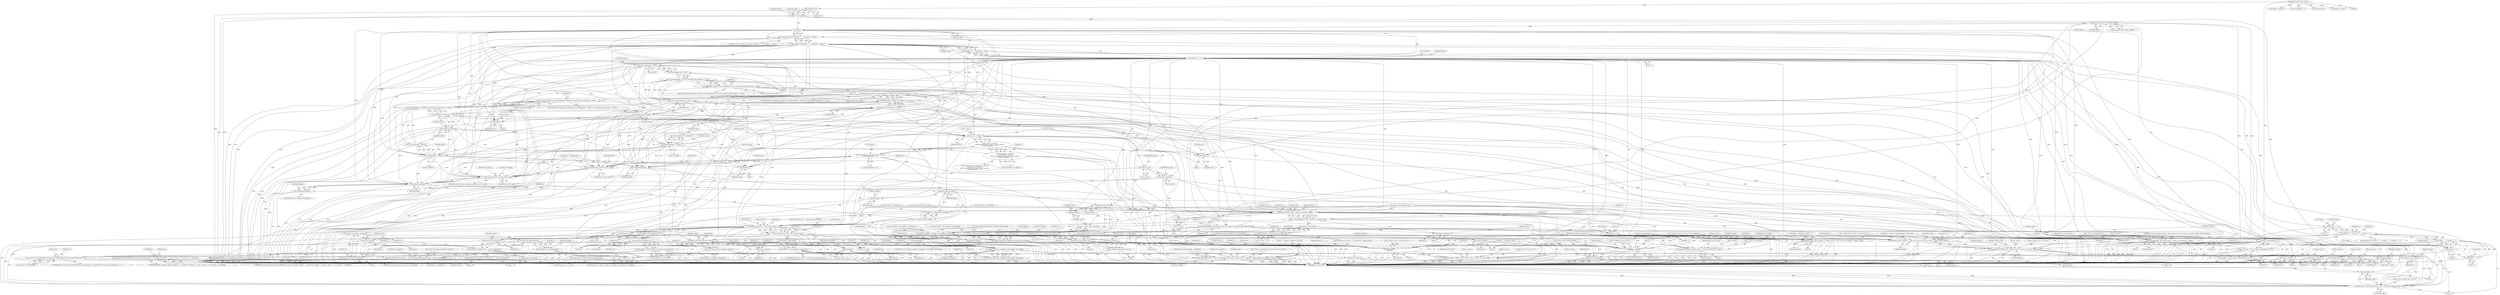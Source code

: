 digraph "0_atheme_c597156adc60a45b5f827793cd420945f47bc03b_1@API" {
"1000122" [label="(Call,sstrdup(parv[1]))"];
"1000109" [label="(MethodParameterIn,char *parv[])"];
"1000120" [label="(Call,*target = sstrdup(parv[1]))"];
"1000174" [label="(Call,target || !has_priv(si, PRIV_CHAN_AUSPEX))"];
"1000170" [label="(Call,metadata_find(mc, \"private:close:closer\") && (target || !has_priv(si, PRIV_CHAN_AUSPEX)))"];
"1000190" [label="(Call,!target)"];
"1000189" [label="(Call,!target || (target && target[0] == '+' && flagstr == NULL))"];
"1000192" [label="(Call,target && target[0] == '+' && flagstr == NULL)"];
"1000208" [label="(Call,target != NULL)"];
"1000211" [label="(Call,flags_to_bitmask(target, 0))"];
"1000205" [label="(Call,flags = (target != NULL) ? flags_to_bitmask(target, 0) : 0)"];
"1000215" [label="(Call,do_list(si, mc, flags))"];
"1000207" [label="(Call,(target != NULL) ? flags_to_bitmask(target, 0) : 0)"];
"1000226" [label="(Call,strcasecmp(target, \"LIST\"))"];
"1000225" [label="(Call,!strcasecmp(target, \"LIST\"))"];
"1000224" [label="(Call,!strcasecmp(target, \"LIST\") && myentity_find_ext(target) == NULL)"];
"1000222" [label="(Call,anope_flags_compat && !strcasecmp(target, \"LIST\") && myentity_find_ext(target) == NULL)"];
"1000243" [label="(Call,anope_flags_compat && !strcasecmp(target, \"CLEAR\") && myentity_find_ext(target) == NULL)"];
"1000302" [label="(Call,anope_flags_compat && !strcasecmp(target, \"MODIFY\") && myentity_find_ext(target) == NULL)"];
"1000245" [label="(Call,!strcasecmp(target, \"CLEAR\") && myentity_find_ext(target) == NULL)"];
"1000304" [label="(Call,!strcasecmp(target, \"MODIFY\") && myentity_find_ext(target) == NULL)"];
"1000230" [label="(Call,myentity_find_ext(target))"];
"1000229" [label="(Call,myentity_find_ext(target) == NULL)"];
"1000250" [label="(Call,myentity_find_ext(target) == NULL)"];
"1000309" [label="(Call,myentity_find_ext(target) == NULL)"];
"1000430" [label="(Call,ca != NULL)"];
"1000492" [label="(Call,si->smu == NULL)"];
"1000491" [label="(Call,si->smu == NULL ||\n\t\t\t\t\t\tirccasecmp(target, entity(si->smu)->name) ||\n\t\t\t\t\t\tstrcmp(flagstr, \"-*\"))"];
"1000487" [label="(Call,restrictflags & CA_AKICK ||\n\t\t\t\t\t\tsi->smu == NULL ||\n\t\t\t\t\t\tirccasecmp(target, entity(si->smu)->name) ||\n\t\t\t\t\t\tstrcmp(flagstr, \"-*\"))"];
"1000501" [label="(Call,entity(si->smu))"];
"1000520" [label="(Call,entity(si->smu))"];
"1000679" [label="(Call,entity(si->smu))"];
"1000674" [label="(Call,chanacs_open(mc, mt, NULL, true, entity(si->smu)))"];
"1000672" [label="(Call,ca = chanacs_open(mc, mt, NULL, true, entity(si->smu)))"];
"1000755" [label="(Call,chanacs_close(ca))"];
"1000771" [label="(Call,chanacs_close(ca))"];
"1000787" [label="(Call,chanacs_close(ca))"];
"1000840" [label="(Call,chanacs_close(ca))"];
"1000850" [label="(Call,chanacs_is_table_full(ca))"];
"1000844" [label="(Call,ca->level == 0 && chanacs_is_table_full(ca))"];
"1000861" [label="(Call,chanacs_close(ca))"];
"1000864" [label="(Call,req.ca = ca)"];
"1000878" [label="(Call,chanacs_modify(ca, &addflags, &removeflags, restrictflags))"];
"1000877" [label="(Call,!chanacs_modify(ca, &addflags, &removeflags, restrictflags))"];
"1000900" [label="(Call,chanacs_close(ca))"];
"1000913" [label="(Call,chanacs_close(ca))"];
"1000717" [label="(Call,mychan_num_founders(mc))"];
"1000716" [label="(Call,mychan_num_founders(mc) == 1)"];
"1000712" [label="(Call,removeflags & CA_FOUNDER && mychan_num_founders(mc) == 1)"];
"1000706" [label="(Call,ca->level & CA_FOUNDER && removeflags & CA_FOUNDER && mychan_num_founders(mc) == 1)"];
"1000741" [label="(Call,mychan_num_founders(mc))"];
"1000740" [label="(Call,mychan_num_founders(mc) >= chansvs.maxfounders)"];
"1000747" [label="(Call,command_fail(si, fault_noprivs, _(\"Only %d founders allowed per channel.\"), chansvs.maxfounders))"];
"1001045" [label="(Call,verbose(mc, \"\2%s\2 set flags \2%s\2 on \2%s\2\", get_source_name(si), flagstr, target))"];
"1001052" [label="(Call,free(target))"];
"1000760" [label="(Call,myentity_can_register_channel(mt))"];
"1000759" [label="(Call,!myentity_can_register_channel(mt))"];
"1000776" [label="(Call,myentity_allow_foundership(mt))"];
"1000775" [label="(Call,!myentity_allow_foundership(mt))"];
"1000803" [label="(Call,isuser(mt))"];
"1000802" [label="(Call,isuser(mt) && (MU_NEVEROP & user(mt)->flags && addflags != CA_AKICK && addflags != 0 && (ca->level == 0 || ca->level == CA_AKICK)))"];
"1000809" [label="(Call,user(mt))"];
"1000935" [label="(Call,entity(si->smu))"];
"1000930" [label="(Call,chanacs_open(mc, NULL, target, true, entity(si->smu)))"];
"1000928" [label="(Call,ca = chanacs_open(mc, NULL, target, true, entity(si->smu)))"];
"1000946" [label="(Call,chanacs_is_table_full(ca))"];
"1000940" [label="(Call,ca->level == 0 && chanacs_is_table_full(ca))"];
"1000957" [label="(Call,chanacs_close(ca))"];
"1000960" [label="(Call,req.ca = ca)"];
"1000974" [label="(Call,chanacs_modify(ca, &addflags, &removeflags, restrictflags))"];
"1000973" [label="(Call,!chanacs_modify(ca, &addflags, &removeflags, restrictflags))"];
"1000994" [label="(Call,chanacs_close(ca))"];
"1001007" [label="(Call,chanacs_close(ca))"];
"1000982" [label="(Call,command_fail(si, fault_noprivs, _(\"You are not allowed to set \2%s\2 on \2%s\2 in \2%s\2.\"), bitmask_to_flags2(addflags, removeflags), target, mc->name))"];
"1001016" [label="(Call,command_fail(si, fault_nochange, _(\"Channel access to \2%s\2 for \2%s\2 unchanged.\"), channel, target))"];
"1001029" [label="(Call,command_success_nodata(si, _(\"Flags \2%s\2 were set on \2%s\2 in \2%s\2.\"), flagstr, target, channel))"];
"1001036" [label="(Call,logcommand(si, CMDLOG_SET, \"FLAGS: \2%s\2 \2%s\2 \2%s\2\", mc->name, target, flagstr))"];
"1001048" [label="(Call,get_source_name(si))"];
"1000238" [label="(Call,free(target))"];
"1000247" [label="(Call,strcasecmp(target, \"CLEAR\"))"];
"1000246" [label="(Call,!strcasecmp(target, \"CLEAR\"))"];
"1000251" [label="(Call,myentity_find_ext(target))"];
"1000255" [label="(Call,free(target))"];
"1000306" [label="(Call,strcasecmp(target, \"MODIFY\"))"];
"1000305" [label="(Call,!strcasecmp(target, \"MODIFY\"))"];
"1000310" [label="(Call,myentity_find_ext(target))"];
"1000314" [label="(Call,free(target))"];
"1000391" [label="(Call,validhostmask(target))"];
"1000395" [label="(Call,chanacs_find_host_literal(mc, target, 0))"];
"1000393" [label="(Call,ca = chanacs_find_host_literal(mc, target, 0))"];
"1000441" [label="(Call,command_success_string(si, str1, _(\"Flags for \2%s\2 in \2%s\2 are \2%s\2.\"),\n\t\t\t\t\t\ttarget, channel,\n\t\t\t\t\t\tstr1))"];
"1000457" [label="(Call,logcommand(si, CMDLOG_GET, \"FLAGS: \2%s\2 on \2%s\2\", mc->name, target))"];
"1000450" [label="(Call,command_success_string(si, \"\", _(\"No flags for \2%s\2 in \2%s\2.\"),\n\t\t\t\t\t\ttarget, channel))"];
"1000405" [label="(Call,myentity_find_ext(target))"];
"1000402" [label="(Call,!(mt = myentity_find_ext(target)))"];
"1000403" [label="(Call,mt = myentity_find_ext(target))"];
"1000425" [label="(Call,chanacs_find_literal(mc, mt, 0))"];
"1000423" [label="(Call,ca = chanacs_find_literal(mc, mt, 0))"];
"1000408" [label="(Call,command_fail(si, fault_nosuch_target, _(\"\2%s\2 is not registered.\"), target))"];
"1000415" [label="(Call,free(target))"];
"1000498" [label="(Call,irccasecmp(target, entity(si->smu)->name))"];
"1000497" [label="(Call,irccasecmp(target, entity(si->smu)->name) ||\n\t\t\t\t\t\tstrcmp(flagstr, \"-*\"))"];
"1000517" [label="(Call,irccasecmp(target, entity(si->smu)->name))"];
"1000647" [label="(Call,validhostmask(target))"];
"1000646" [label="(Call,!validhostmask(target))"];
"1000654" [label="(Call,myentity_find_ext(target))"];
"1000651" [label="(Call,!(mt = myentity_find_ext(target)))"];
"1000652" [label="(Call,mt = myentity_find_ext(target))"];
"1000657" [label="(Call,command_fail(si, fault_nosuch_target, _(\"\2%s\2 is not registered.\"), target))"];
"1000664" [label="(Call,free(target))"];
"1000195" [label="(Call,target[0] == '+')"];
"1000194" [label="(Call,target[0] == '+' && flagstr == NULL)"];
"1000598" [label="(Call,*target == '+')"];
"1000597" [label="(Call,*target == '+' || *target == '-' || *target == '=')"];
"1000603" [label="(Call,*target == '-')"];
"1000602" [label="(Call,*target == '-' || *target == '=')"];
"1000607" [label="(Call,*target == '=')"];
"1000919" [label="(Identifier,addflags)"];
"1001047" [label="(Literal,\"\2%s\2 set flags \2%s\2 on \2%s\2\")"];
"1000990" [label="(Identifier,target)"];
"1000862" [label="(Identifier,ca)"];
"1000646" [label="(Call,!validhostmask(target))"];
"1000311" [label="(Identifier,target)"];
"1000610" [label="(Literal,'=')"];
"1000487" [label="(Call,restrictflags & CA_AKICK ||\n\t\t\t\t\t\tsi->smu == NULL ||\n\t\t\t\t\t\tirccasecmp(target, entity(si->smu)->name) ||\n\t\t\t\t\t\tstrcmp(flagstr, \"-*\"))"];
"1000210" [label="(Identifier,NULL)"];
"1001040" [label="(Call,mc->name)"];
"1000219" [label="(Return,return;)"];
"1000404" [label="(Identifier,mt)"];
"1000460" [label="(Literal,\"FLAGS: \2%s\2 on \2%s\2\")"];
"1000511" [label="(Identifier,si)"];
"1000608" [label="(Call,*target)"];
"1000304" [label="(Call,!strcasecmp(target, \"MODIFY\") && myentity_find_ext(target) == NULL)"];
"1000905" [label="(Identifier,req)"];
"1000780" [label="(Identifier,si)"];
"1000982" [label="(Call,command_fail(si, fault_noprivs, _(\"You are not allowed to set \2%s\2 on \2%s\2 in \2%s\2.\"), bitmask_to_flags2(addflags, removeflags), target, mc->name))"];
"1000233" [label="(Block,)"];
"1000533" [label="(Call,allow_flags(mc, restrictflags))"];
"1001012" [label="(Identifier,addflags)"];
"1000985" [label="(Call,_(\"You are not allowed to set \2%s\2 on \2%s\2 in \2%s\2.\"))"];
"1000431" [label="(Identifier,ca)"];
"1000887" [label="(Identifier,si)"];
"1000379" [label="(Call,chanacs_source_has_flag(mc, si, CA_ACLVIEW))"];
"1001024" [label="(Call,flagstr = bitmask_to_flags2(addflags, removeflags))"];
"1000649" [label="(Block,)"];
"1000401" [label="(ControlStructure,if (!(mt = myentity_find_ext(target))))"];
"1000446" [label="(Identifier,target)"];
"1000458" [label="(Identifier,si)"];
"1000189" [label="(Call,!target || (target && target[0] == '+' && flagstr == NULL))"];
"1000432" [label="(Identifier,NULL)"];
"1000596" [label="(ControlStructure,if (*target == '+' || *target == '-' || *target == '='))"];
"1000169" [label="(ControlStructure,if (metadata_find(mc, \"private:close:closer\") && (target || !has_priv(si, PRIV_CHAN_AUSPEX))))"];
"1000200" [label="(Call,flagstr == NULL)"];
"1000488" [label="(Call,restrictflags & CA_AKICK)"];
"1000452" [label="(Literal,\"\")"];
"1000707" [label="(Call,ca->level & CA_FOUNDER)"];
"1000805" [label="(Call,MU_NEVEROP & user(mt)->flags && addflags != CA_AKICK && addflags != 0 && (ca->level == 0 || ca->level == CA_AKICK))"];
"1000423" [label="(Call,ca = chanacs_find_literal(mc, mt, 0))"];
"1000407" [label="(Block,)"];
"1001018" [label="(Identifier,fault_nochange)"];
"1000226" [label="(Call,strcasecmp(target, \"LIST\"))"];
"1000231" [label="(Identifier,target)"];
"1000994" [label="(Call,chanacs_close(ca))"];
"1000521" [label="(Call,si->smu)"];
"1000941" [label="(Call,ca->level == 0)"];
"1000789" [label="(Return,return;)"];
"1000658" [label="(Identifier,si)"];
"1000497" [label="(Call,irccasecmp(target, entity(si->smu)->name) ||\n\t\t\t\t\t\tstrcmp(flagstr, \"-*\"))"];
"1000901" [label="(Identifier,ca)"];
"1000973" [label="(Call,!chanacs_modify(ca, &addflags, &removeflags, restrictflags))"];
"1000224" [label="(Call,!strcasecmp(target, \"LIST\") && myentity_find_ext(target) == NULL)"];
"1000491" [label="(Call,si->smu == NULL ||\n\t\t\t\t\t\tirccasecmp(target, entity(si->smu)->name) ||\n\t\t\t\t\t\tstrcmp(flagstr, \"-*\"))"];
"1000749" [label="(Identifier,fault_noprivs)"];
"1000303" [label="(Identifier,anope_flags_compat)"];
"1000880" [label="(Call,&addflags)"];
"1000110" [label="(Block,)"];
"1000409" [label="(Identifier,si)"];
"1000656" [label="(Block,)"];
"1000655" [label="(Identifier,target)"];
"1001048" [label="(Call,get_source_name(si))"];
"1000253" [label="(Identifier,NULL)"];
"1000932" [label="(Identifier,NULL)"];
"1000516" [label="(ControlStructure,if (irccasecmp(target, entity(si->smu)->name)))"];
"1000662" [label="(Identifier,target)"];
"1000680" [label="(Call,si->smu)"];
"1000756" [label="(Identifier,ca)"];
"1000519" [label="(Call,entity(si->smu)->name)"];
"1000188" [label="(ControlStructure,if (!target || (target && target[0] == '+' && flagstr == NULL)))"];
"1000913" [label="(Call,chanacs_close(ca))"];
"1000842" [label="(Return,return;)"];
"1000960" [label="(Call,req.ca = ca)"];
"1000526" [label="(Identifier,restrictflags)"];
"1000739" [label="(ControlStructure,if (mychan_num_founders(mc) >= chansvs.maxfounders))"];
"1001034" [label="(Identifier,target)"];
"1000775" [label="(Call,!myentity_allow_foundership(mt))"];
"1000418" [label="(Identifier,target)"];
"1000743" [label="(Call,chansvs.maxfounders)"];
"1000214" [label="(Literal,0)"];
"1000312" [label="(Identifier,NULL)"];
"1000935" [label="(Call,entity(si->smu))"];
"1000229" [label="(Call,myentity_find_ext(target) == NULL)"];
"1001039" [label="(Literal,\"FLAGS: \2%s\2 \2%s\2 \2%s\2\")"];
"1000991" [label="(Call,mc->name)"];
"1000235" [label="(Identifier,si)"];
"1000676" [label="(Identifier,mt)"];
"1000831" [label="(Block,)"];
"1000746" [label="(Block,)"];
"1001030" [label="(Identifier,si)"];
"1000455" [label="(Identifier,target)"];
"1000606" [label="(Literal,'-')"];
"1001044" [label="(Identifier,flagstr)"];
"1000442" [label="(Identifier,si)"];
"1000193" [label="(Identifier,target)"];
"1000687" [label="(Identifier,ca)"];
"1000717" [label="(Call,mychan_num_founders(mc))"];
"1000128" [label="(Identifier,flagstr)"];
"1000877" [label="(Call,!chanacs_modify(ca, &addflags, &removeflags, restrictflags))"];
"1000468" [label="(Call,chanacs_source_flags(mc, si))"];
"1000861" [label="(Call,chanacs_close(ca))"];
"1000390" [label="(ControlStructure,if (validhostmask(target)))"];
"1000441" [label="(Call,command_success_string(si, str1, _(\"Flags for \2%s\2 in \2%s\2 are \2%s\2.\"),\n\t\t\t\t\t\ttarget, channel,\n\t\t\t\t\t\tstr1))"];
"1000240" [label="(Return,return;)"];
"1001019" [label="(Call,_(\"Channel access to \2%s\2 for \2%s\2 unchanged.\"))"];
"1000976" [label="(Call,&addflags)"];
"1000946" [label="(Call,chanacs_is_table_full(ca))"];
"1000801" [label="(ControlStructure,if (isuser(mt) && (MU_NEVEROP & user(mt)->flags && addflags != CA_AKICK && addflags != 0 && (ca->level == 0 || ca->level == CA_AKICK))))"];
"1000395" [label="(Call,chanacs_find_host_literal(mc, target, 0))"];
"1001046" [label="(Identifier,mc)"];
"1000456" [label="(Identifier,channel)"];
"1001037" [label="(Identifier,si)"];
"1000983" [label="(Identifier,si)"];
"1000758" [label="(ControlStructure,if (!myentity_can_register_channel(mt)))"];
"1000597" [label="(Call,*target == '+' || *target == '-' || *target == '=')"];
"1000177" [label="(Call,has_priv(si, PRIV_CHAN_AUSPEX))"];
"1000252" [label="(Identifier,target)"];
"1000256" [label="(Identifier,target)"];
"1000603" [label="(Call,*target == '-')"];
"1000206" [label="(Identifier,flags)"];
"1000205" [label="(Call,flags = (target != NULL) ? flags_to_bitmask(target, 0) : 0)"];
"1000752" [label="(Call,chansvs.maxfounders)"];
"1000967" [label="(Identifier,req)"];
"1000653" [label="(Identifier,mt)"];
"1000171" [label="(Call,metadata_find(mc, \"private:close:closer\"))"];
"1000443" [label="(Identifier,str1)"];
"1000251" [label="(Call,myentity_find_ext(target))"];
"1000406" [label="(Identifier,target)"];
"1000672" [label="(Call,ca = chanacs_open(mc, mt, NULL, true, entity(si->smu)))"];
"1000216" [label="(Identifier,si)"];
"1000433" [label="(Block,)"];
"1001051" [label="(Identifier,target)"];
"1000852" [label="(Block,)"];
"1000428" [label="(Literal,0)"];
"1000400" [label="(Block,)"];
"1000405" [label="(Call,myentity_find_ext(target))"];
"1000802" [label="(Call,isuser(mt) && (MU_NEVEROP & user(mt)->flags && addflags != CA_AKICK && addflags != 0 && (ca->level == 0 || ca->level == CA_AKICK)))"];
"1000854" [label="(Identifier,si)"];
"1000425" [label="(Call,chanacs_find_literal(mc, mt, 0))"];
"1000914" [label="(Identifier,ca)"];
"1000845" [label="(Call,ca->level == 0)"];
"1000250" [label="(Call,myentity_find_ext(target) == NULL)"];
"1000771" [label="(Call,chanacs_close(ca))"];
"1000122" [label="(Call,sstrdup(parv[1]))"];
"1000804" [label="(Identifier,mt)"];
"1000602" [label="(Call,*target == '-' || *target == '=')"];
"1000222" [label="(Call,anope_flags_compat && !strcasecmp(target, \"LIST\") && myentity_find_ext(target) == NULL)"];
"1000249" [label="(Literal,\"CLEAR\")"];
"1000448" [label="(Identifier,str1)"];
"1000305" [label="(Call,!strcasecmp(target, \"MODIFY\"))"];
"1000742" [label="(Identifier,mc)"];
"1000902" [label="(Return,return;)"];
"1000939" [label="(ControlStructure,if (ca->level == 0 && chanacs_is_table_full(ca)))"];
"1000744" [label="(Identifier,chansvs)"];
"1000841" [label="(Identifier,ca)"];
"1000931" [label="(Identifier,mc)"];
"1000532" [label="(Identifier,restrictflags)"];
"1001015" [label="(Block,)"];
"1000757" [label="(Return,return;)"];
"1000507" [label="(Identifier,flagstr)"];
"1000174" [label="(Call,target || !has_priv(si, PRIV_CHAN_AUSPEX))"];
"1000524" [label="(FieldIdentifier,name)"];
"1000705" [label="(ControlStructure,if (ca->level & CA_FOUNDER && removeflags & CA_FOUNDER && mychan_num_founders(mc) == 1))"];
"1000663" [label="(Return,return;)"];
"1000208" [label="(Call,target != NULL)"];
"1001053" [label="(Identifier,target)"];
"1000972" [label="(ControlStructure,if (!chanacs_modify(ca, &addflags, &removeflags, restrictflags)))"];
"1000750" [label="(Call,_(\"Only %d founders allowed per channel.\"))"];
"1000500" [label="(Call,entity(si->smu)->name)"];
"1000221" [label="(ControlStructure,if (anope_flags_compat && !strcasecmp(target, \"LIST\") && myentity_find_ext(target) == NULL))"];
"1000246" [label="(Call,!strcasecmp(target, \"CLEAR\"))"];
"1000191" [label="(Identifier,target)"];
"1000411" [label="(Call,_(\"\2%s\2 is not registered.\"))"];
"1000552" [label="(Call,flags_make_bitmasks(flagstr, &addflags, &removeflags))"];
"1000424" [label="(Identifier,ca)"];
"1000900" [label="(Call,chanacs_close(ca))"];
"1000660" [label="(Call,_(\"\2%s\2 is not registered.\"))"];
"1000518" [label="(Identifier,target)"];
"1000502" [label="(Call,si->smu)"];
"1000871" [label="(Identifier,req)"];
"1001023" [label="(Return,return;)"];
"1000764" [label="(Identifier,si)"];
"1000506" [label="(Call,strcmp(flagstr, \"-*\"))"];
"1001043" [label="(Identifier,target)"];
"1000957" [label="(Call,chanacs_close(ca))"];
"1000434" [label="(Call,str1 = bitmask_to_flags2(ca->level, 0))"];
"1000645" [label="(ControlStructure,if (!validhostmask(target)))"];
"1000654" [label="(Call,myentity_find_ext(target))"];
"1000430" [label="(Call,ca != NULL)"];
"1000978" [label="(Call,&removeflags)"];
"1000357" [label="(Identifier,si)"];
"1000218" [label="(Identifier,flags)"];
"1000599" [label="(Call,*target)"];
"1000415" [label="(Call,free(target))"];
"1000302" [label="(Call,anope_flags_compat && !strcasecmp(target, \"MODIFY\") && myentity_find_ext(target) == NULL)"];
"1000182" [label="(Identifier,si)"];
"1000242" [label="(ControlStructure,if (anope_flags_compat && !strcasecmp(target, \"CLEAR\") && myentity_find_ext(target) == NULL))"];
"1000486" [label="(ControlStructure,if (restrictflags & CA_AKICK ||\n\t\t\t\t\t\tsi->smu == NULL ||\n\t\t\t\t\t\tirccasecmp(target, entity(si->smu)->name) ||\n\t\t\t\t\t\tstrcmp(flagstr, \"-*\")))"];
"1000243" [label="(Call,anope_flags_compat && !strcasecmp(target, \"CLEAR\") && myentity_find_ext(target) == NULL)"];
"1000943" [label="(Identifier,ca)"];
"1000464" [label="(Identifier,target)"];
"1000741" [label="(Call,mychan_num_founders(mc))"];
"1000314" [label="(Call,free(target))"];
"1000866" [label="(Identifier,req)"];
"1000212" [label="(Identifier,target)"];
"1000498" [label="(Call,irccasecmp(target, entity(si->smu)->name))"];
"1000213" [label="(Literal,0)"];
"1000505" [label="(FieldIdentifier,name)"];
"1000156" [label="(Call,mychan_find(channel))"];
"1000747" [label="(Call,command_fail(si, fault_noprivs, _(\"Only %d founders allowed per channel.\"), chansvs.maxfounders))"];
"1000664" [label="(Call,free(target))"];
"1000410" [label="(Identifier,fault_nosuch_target)"];
"1000843" [label="(ControlStructure,if (ca->level == 0 && chanacs_is_table_full(ca)))"];
"1000950" [label="(Identifier,si)"];
"1000850" [label="(Call,chanacs_is_table_full(ca))"];
"1000426" [label="(Identifier,mc)"];
"1000195" [label="(Call,target[0] == '+')"];
"1000306" [label="(Call,strcasecmp(target, \"MODIFY\"))"];
"1000114" [label="(Call,*channel = parv[0])"];
"1000647" [label="(Call,validhostmask(target))"];
"1000447" [label="(Identifier,channel)"];
"1000209" [label="(Identifier,target)"];
"1000123" [label="(Call,parv[1])"];
"1000227" [label="(Identifier,target)"];
"1001021" [label="(Identifier,channel)"];
"1000215" [label="(Call,do_list(si, mc, flags))"];
"1000496" [label="(Identifier,NULL)"];
"1000248" [label="(Identifier,target)"];
"1000719" [label="(Literal,1)"];
"1000120" [label="(Call,*target = sstrdup(parv[1]))"];
"1000712" [label="(Call,removeflags & CA_FOUNDER && mychan_num_founders(mc) == 1)"];
"1000833" [label="(Identifier,si)"];
"1000457" [label="(Call,logcommand(si, CMDLOG_GET, \"FLAGS: \2%s\2 on \2%s\2\", mc->name, target))"];
"1001052" [label="(Call,free(target))"];
"1000308" [label="(Literal,\"MODIFY\")"];
"1001049" [label="(Identifier,si)"];
"1000245" [label="(Call,!strcasecmp(target, \"CLEAR\") && myentity_find_ext(target) == NULL)"];
"1000964" [label="(Identifier,ca)"];
"1000588" [label="(Call,get_template_flags(mc, flagstr))"];
"1000451" [label="(Identifier,si)"];
"1000959" [label="(Return,return;)"];
"1000192" [label="(Call,target && target[0] == '+' && flagstr == NULL)"];
"1000260" [label="(Identifier,mc)"];
"1000748" [label="(Identifier,si)"];
"1000648" [label="(Identifier,target)"];
"1000175" [label="(Identifier,target)"];
"1000936" [label="(Call,si->smu)"];
"1001007" [label="(Call,chanacs_close(ca))"];
"1000810" [label="(Identifier,mt)"];
"1000531" [label="(Call,restrictflags |= allow_flags(mc, restrictflags))"];
"1000761" [label="(Identifier,mt)"];
"1000934" [label="(Identifier,true)"];
"1001050" [label="(Identifier,flagstr)"];
"1000190" [label="(Call,!target)"];
"1000995" [label="(Identifier,ca)"];
"1001045" [label="(Call,verbose(mc, \"\2%s\2 set flags \2%s\2 on \2%s\2\", get_source_name(si), flagstr, target))"];
"1000792" [label="(Identifier,addflags)"];
"1000621" [label="(Identifier,si)"];
"1000975" [label="(Identifier,ca)"];
"1000107" [label="(MethodParameterIn,sourceinfo_t *si)"];
"1000706" [label="(Call,ca->level & CA_FOUNDER && removeflags & CA_FOUNDER && mychan_num_founders(mc) == 1)"];
"1000999" [label="(Identifier,req)"];
"1000864" [label="(Call,req.ca = ca)"];
"1000713" [label="(Call,removeflags & CA_FOUNDER)"];
"1000525" [label="(Call,restrictflags = allow_flags(mc, restrictflags))"];
"1000408" [label="(Call,command_fail(si, fault_nosuch_target, _(\"\2%s\2 is not registered.\"), target))"];
"1000657" [label="(Call,command_fail(si, fault_nosuch_target, _(\"\2%s\2 is not registered.\"), target))"];
"1000601" [label="(Literal,'+')"];
"1000774" [label="(ControlStructure,if (!myentity_allow_foundership(mt)))"];
"1000394" [label="(Identifier,ca)"];
"1000865" [label="(Call,req.ca)"];
"1000121" [label="(Identifier,target)"];
"1000916" [label="(Block,)"];
"1000981" [label="(Block,)"];
"1000392" [label="(Identifier,target)"];
"1000254" [label="(Block,)"];
"1000667" [label="(Identifier,target)"];
"1000674" [label="(Call,chanacs_open(mc, mt, NULL, true, entity(si->smu)))"];
"1000413" [label="(Identifier,target)"];
"1000223" [label="(Identifier,anope_flags_compat)"];
"1000416" [label="(Identifier,target)"];
"1000884" [label="(Identifier,restrictflags)"];
"1001029" [label="(Call,command_success_nodata(si, _(\"Flags \2%s\2 were set on \2%s\2 in \2%s\2.\"), flagstr, target, channel))"];
"1000203" [label="(Block,)"];
"1000879" [label="(Identifier,ca)"];
"1000501" [label="(Call,entity(si->smu))"];
"1000878" [label="(Call,chanacs_modify(ca, &addflags, &removeflags, restrictflags))"];
"1000255" [label="(Call,free(target))"];
"1000429" [label="(ControlStructure,if (ca != NULL))"];
"1000397" [label="(Identifier,target)"];
"1001016" [label="(Call,command_fail(si, fault_nochange, _(\"Channel access to \2%s\2 for \2%s\2 unchanged.\"), channel, target))"];
"1000493" [label="(Call,si->smu)"];
"1000808" [label="(Call,user(mt)->flags)"];
"1000788" [label="(Identifier,ca)"];
"1000928" [label="(Call,ca = chanacs_open(mc, NULL, target, true, entity(si->smu)))"];
"1000598" [label="(Call,*target == '+')"];
"1000651" [label="(Call,!(mt = myentity_find_ext(target)))"];
"1000459" [label="(Identifier,CMDLOG_GET)"];
"1000199" [label="(Literal,'+')"];
"1000435" [label="(Identifier,str1)"];
"1000773" [label="(Return,return;)"];
"1000315" [label="(Identifier,target)"];
"1000930" [label="(Call,chanacs_open(mc, NULL, target, true, entity(si->smu)))"];
"1000232" [label="(Identifier,NULL)"];
"1000652" [label="(Call,mt = myentity_find_ext(target))"];
"1000301" [label="(ControlStructure,if (anope_flags_compat && !strcasecmp(target, \"MODIFY\") && myentity_find_ext(target) == NULL))"];
"1000609" [label="(Identifier,target)"];
"1000346" [label="(Call,target = strdup(parv[2]))"];
"1000211" [label="(Call,flags_to_bitmask(target, 0))"];
"1000217" [label="(Identifier,mc)"];
"1000402" [label="(Call,!(mt = myentity_find_ext(target)))"];
"1000678" [label="(Identifier,true)"];
"1000732" [label="(Identifier,ca)"];
"1000461" [label="(Call,mc->name)"];
"1000228" [label="(Literal,\"LIST\")"];
"1000948" [label="(Block,)"];
"1000762" [label="(Block,)"];
"1000176" [label="(Call,!has_priv(si, PRIV_CHAN_AUSPEX))"];
"1000958" [label="(Identifier,ca)"];
"1000170" [label="(Call,metadata_find(mc, \"private:close:closer\") && (target || !has_priv(si, PRIV_CHAN_AUSPEX)))"];
"1000313" [label="(Block,)"];
"1001035" [label="(Identifier,channel)"];
"1000675" [label="(Identifier,mc)"];
"1000352" [label="(Block,)"];
"1000811" [label="(FieldIdentifier,flags)"];
"1000772" [label="(Identifier,ca)"];
"1000755" [label="(Call,chanacs_close(ca))"];
"1000247" [label="(Call,strcasecmp(target, \"CLEAR\"))"];
"1000929" [label="(Identifier,ca)"];
"1000334" [label="(Call,strchr(parv[2], ' '))"];
"1000367" [label="(Call,!flagstr)"];
"1000947" [label="(Identifier,ca)"];
"1000398" [label="(Literal,0)"];
"1000962" [label="(Identifier,req)"];
"1001036" [label="(Call,logcommand(si, CMDLOG_SET, \"FLAGS: \2%s\2 \2%s\2 \2%s\2\", mc->name, target, flagstr))"];
"1000940" [label="(Call,ca->level == 0 && chanacs_is_table_full(ca))"];
"1000760" [label="(Call,myentity_can_register_channel(mt))"];
"1000109" [label="(MethodParameterIn,char *parv[])"];
"1000527" [label="(Call,allow_flags(mc, restrictflags))"];
"1000414" [label="(Return,return;)"];
"1000453" [label="(Call,_(\"No flags for \2%s\2 in \2%s\2.\"))"];
"1000520" [label="(Call,entity(si->smu))"];
"1000740" [label="(Call,mychan_num_founders(mc) >= chansvs.maxfounders)"];
"1001022" [label="(Identifier,target)"];
"1000787" [label="(Call,chanacs_close(ca))"];
"1000650" [label="(ControlStructure,if (!(mt = myentity_find_ext(target))))"];
"1000309" [label="(Call,myentity_find_ext(target) == NULL)"];
"1000492" [label="(Call,si->smu == NULL)"];
"1001008" [label="(Identifier,ca)"];
"1000876" [label="(ControlStructure,if (!chanacs_modify(ca, &addflags, &removeflags, restrictflags)))"];
"1000847" [label="(Identifier,ca)"];
"1000244" [label="(Identifier,anope_flags_compat)"];
"1000863" [label="(Return,return;)"];
"1000933" [label="(Identifier,target)"];
"1000807" [label="(Identifier,MU_NEVEROP)"];
"1000778" [label="(Block,)"];
"1000607" [label="(Call,*target == '=')"];
"1000310" [label="(Call,myentity_find_ext(target))"];
"1000318" [label="(Identifier,parc)"];
"1000677" [label="(Identifier,NULL)"];
"1000987" [label="(Call,bitmask_to_flags2(addflags, removeflags))"];
"1000348" [label="(Call,strdup(parv[2]))"];
"1000444" [label="(Call,_(\"Flags for \2%s\2 in \2%s\2 are \2%s\2.\"))"];
"1000961" [label="(Call,req.ca)"];
"1000427" [label="(Identifier,mt)"];
"1000475" [label="(Call,restrictflags = ca_all)"];
"1001033" [label="(Identifier,flagstr)"];
"1000666" [label="(Call,target = sstrdup(mt->name))"];
"1000517" [label="(Call,irccasecmp(target, entity(si->smu)->name))"];
"1000840" [label="(Call,chanacs_close(ca))"];
"1000604" [label="(Call,*target)"];
"1000984" [label="(Identifier,fault_noprivs)"];
"1000722" [label="(Identifier,si)"];
"1000465" [label="(Return,return;)"];
"1000449" [label="(ControlStructure,else)"];
"1000777" [label="(Identifier,mt)"];
"1000230" [label="(Call,myentity_find_ext(target))"];
"1000393" [label="(Call,ca = chanacs_find_host_literal(mc, target, 0))"];
"1000996" [label="(Return,return;)"];
"1000776" [label="(Call,myentity_allow_foundership(mt))"];
"1000885" [label="(Block,)"];
"1000127" [label="(Call,*flagstr = parv[2])"];
"1000809" [label="(Call,user(mt))"];
"1000679" [label="(Call,entity(si->smu))"];
"1000665" [label="(Identifier,target)"];
"1001054" [label="(MethodReturn,static void)"];
"1000974" [label="(Call,chanacs_modify(ca, &addflags, &removeflags, restrictflags))"];
"1000417" [label="(Call,target = sstrdup(mt->name))"];
"1000403" [label="(Call,mt = myentity_find_ext(target))"];
"1001038" [label="(Identifier,CMDLOG_SET)"];
"1000759" [label="(Call,!myentity_can_register_channel(mt))"];
"1000612" [label="(Identifier,si)"];
"1000369" [label="(Block,)"];
"1000307" [label="(Identifier,target)"];
"1000196" [label="(Call,target[0])"];
"1000355" [label="(Call,!si->smu)"];
"1001017" [label="(Identifier,si)"];
"1000718" [label="(Identifier,mc)"];
"1000803" [label="(Call,isuser(mt))"];
"1000194" [label="(Call,target[0] == '+' && flagstr == NULL)"];
"1000868" [label="(Identifier,ca)"];
"1000225" [label="(Call,!strcasecmp(target, \"LIST\"))"];
"1000499" [label="(Identifier,target)"];
"1000851" [label="(Identifier,ca)"];
"1000716" [label="(Call,mychan_num_founders(mc) == 1)"];
"1000391" [label="(Call,validhostmask(target))"];
"1000396" [label="(Identifier,mc)"];
"1000207" [label="(Call,(target != NULL) ? flags_to_bitmask(target, 0) : 0)"];
"1000659" [label="(Identifier,fault_nosuch_target)"];
"1000882" [label="(Call,&removeflags)"];
"1000238" [label="(Call,free(target))"];
"1000201" [label="(Identifier,flagstr)"];
"1000450" [label="(Call,command_success_string(si, \"\", _(\"No flags for \2%s\2 in \2%s\2.\"),\n\t\t\t\t\t\ttarget, channel))"];
"1001031" [label="(Call,_(\"Flags \2%s\2 were set on \2%s\2 in \2%s\2.\"))"];
"1000673" [label="(Identifier,ca)"];
"1000844" [label="(Call,ca->level == 0 && chanacs_is_table_full(ca))"];
"1000980" [label="(Identifier,restrictflags)"];
"1000239" [label="(Identifier,target)"];
"1000605" [label="(Identifier,target)"];
"1000122" -> "1000120"  [label="AST: "];
"1000122" -> "1000123"  [label="CFG: "];
"1000123" -> "1000122"  [label="AST: "];
"1000120" -> "1000122"  [label="CFG: "];
"1000122" -> "1001054"  [label="DDG: "];
"1000122" -> "1000120"  [label="DDG: "];
"1000109" -> "1000122"  [label="DDG: "];
"1000109" -> "1000106"  [label="AST: "];
"1000109" -> "1001054"  [label="DDG: "];
"1000109" -> "1000114"  [label="DDG: "];
"1000109" -> "1000127"  [label="DDG: "];
"1000109" -> "1000334"  [label="DDG: "];
"1000109" -> "1000348"  [label="DDG: "];
"1000120" -> "1000110"  [label="AST: "];
"1000121" -> "1000120"  [label="AST: "];
"1000128" -> "1000120"  [label="CFG: "];
"1000120" -> "1001054"  [label="DDG: "];
"1000120" -> "1001054"  [label="DDG: "];
"1000120" -> "1000174"  [label="DDG: "];
"1000120" -> "1000190"  [label="DDG: "];
"1000174" -> "1000170"  [label="AST: "];
"1000174" -> "1000175"  [label="CFG: "];
"1000174" -> "1000176"  [label="CFG: "];
"1000175" -> "1000174"  [label="AST: "];
"1000176" -> "1000174"  [label="AST: "];
"1000170" -> "1000174"  [label="CFG: "];
"1000174" -> "1001054"  [label="DDG: "];
"1000174" -> "1001054"  [label="DDG: "];
"1000174" -> "1000170"  [label="DDG: "];
"1000174" -> "1000170"  [label="DDG: "];
"1000176" -> "1000174"  [label="DDG: "];
"1000174" -> "1000190"  [label="DDG: "];
"1000170" -> "1000169"  [label="AST: "];
"1000170" -> "1000171"  [label="CFG: "];
"1000171" -> "1000170"  [label="AST: "];
"1000182" -> "1000170"  [label="CFG: "];
"1000191" -> "1000170"  [label="CFG: "];
"1000170" -> "1001054"  [label="DDG: "];
"1000170" -> "1001054"  [label="DDG: "];
"1000170" -> "1001054"  [label="DDG: "];
"1000171" -> "1000170"  [label="DDG: "];
"1000171" -> "1000170"  [label="DDG: "];
"1000190" -> "1000189"  [label="AST: "];
"1000190" -> "1000191"  [label="CFG: "];
"1000191" -> "1000190"  [label="AST: "];
"1000193" -> "1000190"  [label="CFG: "];
"1000189" -> "1000190"  [label="CFG: "];
"1000190" -> "1001054"  [label="DDG: "];
"1000190" -> "1000189"  [label="DDG: "];
"1000190" -> "1000192"  [label="DDG: "];
"1000190" -> "1000195"  [label="DDG: "];
"1000190" -> "1000208"  [label="DDG: "];
"1000190" -> "1000226"  [label="DDG: "];
"1000190" -> "1000238"  [label="DDG: "];
"1000190" -> "1000247"  [label="DDG: "];
"1000190" -> "1000255"  [label="DDG: "];
"1000190" -> "1000306"  [label="DDG: "];
"1000190" -> "1000314"  [label="DDG: "];
"1000190" -> "1000391"  [label="DDG: "];
"1000190" -> "1000498"  [label="DDG: "];
"1000190" -> "1000517"  [label="DDG: "];
"1000190" -> "1000647"  [label="DDG: "];
"1000189" -> "1000188"  [label="AST: "];
"1000189" -> "1000192"  [label="CFG: "];
"1000192" -> "1000189"  [label="AST: "];
"1000206" -> "1000189"  [label="CFG: "];
"1000223" -> "1000189"  [label="CFG: "];
"1000189" -> "1001054"  [label="DDG: "];
"1000189" -> "1001054"  [label="DDG: "];
"1000189" -> "1001054"  [label="DDG: "];
"1000192" -> "1000189"  [label="DDG: "];
"1000192" -> "1000189"  [label="DDG: "];
"1000192" -> "1000193"  [label="CFG: "];
"1000192" -> "1000194"  [label="CFG: "];
"1000193" -> "1000192"  [label="AST: "];
"1000194" -> "1000192"  [label="AST: "];
"1000192" -> "1001054"  [label="DDG: "];
"1000192" -> "1001054"  [label="DDG: "];
"1000195" -> "1000192"  [label="DDG: "];
"1000194" -> "1000192"  [label="DDG: "];
"1000194" -> "1000192"  [label="DDG: "];
"1000192" -> "1000208"  [label="DDG: "];
"1000192" -> "1000226"  [label="DDG: "];
"1000192" -> "1000238"  [label="DDG: "];
"1000192" -> "1000247"  [label="DDG: "];
"1000192" -> "1000255"  [label="DDG: "];
"1000192" -> "1000306"  [label="DDG: "];
"1000192" -> "1000314"  [label="DDG: "];
"1000192" -> "1000391"  [label="DDG: "];
"1000192" -> "1000498"  [label="DDG: "];
"1000192" -> "1000517"  [label="DDG: "];
"1000192" -> "1000647"  [label="DDG: "];
"1000208" -> "1000207"  [label="AST: "];
"1000208" -> "1000210"  [label="CFG: "];
"1000209" -> "1000208"  [label="AST: "];
"1000210" -> "1000208"  [label="AST: "];
"1000212" -> "1000208"  [label="CFG: "];
"1000214" -> "1000208"  [label="CFG: "];
"1000208" -> "1001054"  [label="DDG: "];
"1000208" -> "1001054"  [label="DDG: "];
"1000195" -> "1000208"  [label="DDG: "];
"1000200" -> "1000208"  [label="DDG: "];
"1000208" -> "1000211"  [label="DDG: "];
"1000211" -> "1000207"  [label="AST: "];
"1000211" -> "1000213"  [label="CFG: "];
"1000212" -> "1000211"  [label="AST: "];
"1000213" -> "1000211"  [label="AST: "];
"1000207" -> "1000211"  [label="CFG: "];
"1000211" -> "1001054"  [label="DDG: "];
"1000211" -> "1000205"  [label="DDG: "];
"1000211" -> "1000205"  [label="DDG: "];
"1000211" -> "1000207"  [label="DDG: "];
"1000211" -> "1000207"  [label="DDG: "];
"1000195" -> "1000211"  [label="DDG: "];
"1000205" -> "1000203"  [label="AST: "];
"1000205" -> "1000207"  [label="CFG: "];
"1000206" -> "1000205"  [label="AST: "];
"1000207" -> "1000205"  [label="AST: "];
"1000216" -> "1000205"  [label="CFG: "];
"1000205" -> "1001054"  [label="DDG: "];
"1000205" -> "1000215"  [label="DDG: "];
"1000215" -> "1000203"  [label="AST: "];
"1000215" -> "1000218"  [label="CFG: "];
"1000216" -> "1000215"  [label="AST: "];
"1000217" -> "1000215"  [label="AST: "];
"1000218" -> "1000215"  [label="AST: "];
"1000219" -> "1000215"  [label="CFG: "];
"1000215" -> "1001054"  [label="DDG: "];
"1000215" -> "1001054"  [label="DDG: "];
"1000215" -> "1001054"  [label="DDG: "];
"1000215" -> "1001054"  [label="DDG: "];
"1000177" -> "1000215"  [label="DDG: "];
"1000107" -> "1000215"  [label="DDG: "];
"1000171" -> "1000215"  [label="DDG: "];
"1000207" -> "1000214"  [label="CFG: "];
"1000214" -> "1000207"  [label="AST: "];
"1000207" -> "1001054"  [label="DDG: "];
"1000207" -> "1001054"  [label="DDG: "];
"1000226" -> "1000225"  [label="AST: "];
"1000226" -> "1000228"  [label="CFG: "];
"1000227" -> "1000226"  [label="AST: "];
"1000228" -> "1000226"  [label="AST: "];
"1000225" -> "1000226"  [label="CFG: "];
"1000226" -> "1001054"  [label="DDG: "];
"1000226" -> "1000225"  [label="DDG: "];
"1000226" -> "1000225"  [label="DDG: "];
"1000195" -> "1000226"  [label="DDG: "];
"1000226" -> "1000230"  [label="DDG: "];
"1000226" -> "1000238"  [label="DDG: "];
"1000226" -> "1000247"  [label="DDG: "];
"1000226" -> "1000255"  [label="DDG: "];
"1000226" -> "1000306"  [label="DDG: "];
"1000226" -> "1000314"  [label="DDG: "];
"1000226" -> "1000391"  [label="DDG: "];
"1000226" -> "1000498"  [label="DDG: "];
"1000226" -> "1000517"  [label="DDG: "];
"1000226" -> "1000647"  [label="DDG: "];
"1000225" -> "1000224"  [label="AST: "];
"1000231" -> "1000225"  [label="CFG: "];
"1000224" -> "1000225"  [label="CFG: "];
"1000225" -> "1001054"  [label="DDG: "];
"1000225" -> "1000224"  [label="DDG: "];
"1000224" -> "1000222"  [label="AST: "];
"1000224" -> "1000229"  [label="CFG: "];
"1000229" -> "1000224"  [label="AST: "];
"1000222" -> "1000224"  [label="CFG: "];
"1000224" -> "1001054"  [label="DDG: "];
"1000224" -> "1001054"  [label="DDG: "];
"1000224" -> "1000222"  [label="DDG: "];
"1000224" -> "1000222"  [label="DDG: "];
"1000229" -> "1000224"  [label="DDG: "];
"1000229" -> "1000224"  [label="DDG: "];
"1000224" -> "1000245"  [label="DDG: "];
"1000224" -> "1000304"  [label="DDG: "];
"1000222" -> "1000221"  [label="AST: "];
"1000222" -> "1000223"  [label="CFG: "];
"1000223" -> "1000222"  [label="AST: "];
"1000235" -> "1000222"  [label="CFG: "];
"1000244" -> "1000222"  [label="CFG: "];
"1000222" -> "1001054"  [label="DDG: "];
"1000222" -> "1001054"  [label="DDG: "];
"1000222" -> "1001054"  [label="DDG: "];
"1000222" -> "1000243"  [label="DDG: "];
"1000243" -> "1000242"  [label="AST: "];
"1000243" -> "1000244"  [label="CFG: "];
"1000243" -> "1000245"  [label="CFG: "];
"1000244" -> "1000243"  [label="AST: "];
"1000245" -> "1000243"  [label="AST: "];
"1000256" -> "1000243"  [label="CFG: "];
"1000303" -> "1000243"  [label="CFG: "];
"1000243" -> "1001054"  [label="DDG: "];
"1000243" -> "1001054"  [label="DDG: "];
"1000243" -> "1001054"  [label="DDG: "];
"1000245" -> "1000243"  [label="DDG: "];
"1000245" -> "1000243"  [label="DDG: "];
"1000243" -> "1000302"  [label="DDG: "];
"1000302" -> "1000301"  [label="AST: "];
"1000302" -> "1000303"  [label="CFG: "];
"1000302" -> "1000304"  [label="CFG: "];
"1000303" -> "1000302"  [label="AST: "];
"1000304" -> "1000302"  [label="AST: "];
"1000315" -> "1000302"  [label="CFG: "];
"1000357" -> "1000302"  [label="CFG: "];
"1000302" -> "1001054"  [label="DDG: "];
"1000302" -> "1001054"  [label="DDG: "];
"1000302" -> "1001054"  [label="DDG: "];
"1000304" -> "1000302"  [label="DDG: "];
"1000304" -> "1000302"  [label="DDG: "];
"1000245" -> "1000246"  [label="CFG: "];
"1000245" -> "1000250"  [label="CFG: "];
"1000246" -> "1000245"  [label="AST: "];
"1000250" -> "1000245"  [label="AST: "];
"1000245" -> "1001054"  [label="DDG: "];
"1000245" -> "1001054"  [label="DDG: "];
"1000246" -> "1000245"  [label="DDG: "];
"1000250" -> "1000245"  [label="DDG: "];
"1000250" -> "1000245"  [label="DDG: "];
"1000245" -> "1000304"  [label="DDG: "];
"1000304" -> "1000305"  [label="CFG: "];
"1000304" -> "1000309"  [label="CFG: "];
"1000305" -> "1000304"  [label="AST: "];
"1000309" -> "1000304"  [label="AST: "];
"1000304" -> "1001054"  [label="DDG: "];
"1000304" -> "1001054"  [label="DDG: "];
"1000305" -> "1000304"  [label="DDG: "];
"1000309" -> "1000304"  [label="DDG: "];
"1000309" -> "1000304"  [label="DDG: "];
"1000230" -> "1000229"  [label="AST: "];
"1000230" -> "1000231"  [label="CFG: "];
"1000231" -> "1000230"  [label="AST: "];
"1000232" -> "1000230"  [label="CFG: "];
"1000230" -> "1001054"  [label="DDG: "];
"1000230" -> "1000229"  [label="DDG: "];
"1000195" -> "1000230"  [label="DDG: "];
"1000230" -> "1000238"  [label="DDG: "];
"1000230" -> "1000247"  [label="DDG: "];
"1000230" -> "1000255"  [label="DDG: "];
"1000230" -> "1000306"  [label="DDG: "];
"1000230" -> "1000314"  [label="DDG: "];
"1000230" -> "1000391"  [label="DDG: "];
"1000230" -> "1000498"  [label="DDG: "];
"1000230" -> "1000517"  [label="DDG: "];
"1000230" -> "1000647"  [label="DDG: "];
"1000229" -> "1000232"  [label="CFG: "];
"1000232" -> "1000229"  [label="AST: "];
"1000229" -> "1001054"  [label="DDG: "];
"1000229" -> "1001054"  [label="DDG: "];
"1000200" -> "1000229"  [label="DDG: "];
"1000229" -> "1000250"  [label="DDG: "];
"1000229" -> "1000309"  [label="DDG: "];
"1000229" -> "1000430"  [label="DDG: "];
"1000229" -> "1000492"  [label="DDG: "];
"1000229" -> "1000674"  [label="DDG: "];
"1000229" -> "1000930"  [label="DDG: "];
"1000250" -> "1000253"  [label="CFG: "];
"1000251" -> "1000250"  [label="AST: "];
"1000253" -> "1000250"  [label="AST: "];
"1000250" -> "1001054"  [label="DDG: "];
"1000250" -> "1001054"  [label="DDG: "];
"1000251" -> "1000250"  [label="DDG: "];
"1000200" -> "1000250"  [label="DDG: "];
"1000250" -> "1000309"  [label="DDG: "];
"1000250" -> "1000430"  [label="DDG: "];
"1000250" -> "1000492"  [label="DDG: "];
"1000250" -> "1000674"  [label="DDG: "];
"1000250" -> "1000930"  [label="DDG: "];
"1000309" -> "1000312"  [label="CFG: "];
"1000310" -> "1000309"  [label="AST: "];
"1000312" -> "1000309"  [label="AST: "];
"1000309" -> "1001054"  [label="DDG: "];
"1000309" -> "1001054"  [label="DDG: "];
"1000310" -> "1000309"  [label="DDG: "];
"1000200" -> "1000309"  [label="DDG: "];
"1000309" -> "1000430"  [label="DDG: "];
"1000309" -> "1000492"  [label="DDG: "];
"1000309" -> "1000674"  [label="DDG: "];
"1000309" -> "1000930"  [label="DDG: "];
"1000430" -> "1000429"  [label="AST: "];
"1000430" -> "1000432"  [label="CFG: "];
"1000431" -> "1000430"  [label="AST: "];
"1000432" -> "1000430"  [label="AST: "];
"1000435" -> "1000430"  [label="CFG: "];
"1000451" -> "1000430"  [label="CFG: "];
"1000430" -> "1001054"  [label="DDG: "];
"1000430" -> "1001054"  [label="DDG: "];
"1000430" -> "1001054"  [label="DDG: "];
"1000393" -> "1000430"  [label="DDG: "];
"1000423" -> "1000430"  [label="DDG: "];
"1000200" -> "1000430"  [label="DDG: "];
"1000492" -> "1000491"  [label="AST: "];
"1000492" -> "1000496"  [label="CFG: "];
"1000493" -> "1000492"  [label="AST: "];
"1000496" -> "1000492"  [label="AST: "];
"1000499" -> "1000492"  [label="CFG: "];
"1000491" -> "1000492"  [label="CFG: "];
"1000492" -> "1001054"  [label="DDG: "];
"1000492" -> "1001054"  [label="DDG: "];
"1000492" -> "1000491"  [label="DDG: "];
"1000492" -> "1000491"  [label="DDG: "];
"1000355" -> "1000492"  [label="DDG: "];
"1000200" -> "1000492"  [label="DDG: "];
"1000492" -> "1000501"  [label="DDG: "];
"1000492" -> "1000520"  [label="DDG: "];
"1000492" -> "1000674"  [label="DDG: "];
"1000492" -> "1000930"  [label="DDG: "];
"1000491" -> "1000487"  [label="AST: "];
"1000491" -> "1000497"  [label="CFG: "];
"1000497" -> "1000491"  [label="AST: "];
"1000487" -> "1000491"  [label="CFG: "];
"1000491" -> "1001054"  [label="DDG: "];
"1000491" -> "1001054"  [label="DDG: "];
"1000491" -> "1000487"  [label="DDG: "];
"1000491" -> "1000487"  [label="DDG: "];
"1000497" -> "1000491"  [label="DDG: "];
"1000497" -> "1000491"  [label="DDG: "];
"1000487" -> "1000486"  [label="AST: "];
"1000487" -> "1000488"  [label="CFG: "];
"1000488" -> "1000487"  [label="AST: "];
"1000511" -> "1000487"  [label="CFG: "];
"1000518" -> "1000487"  [label="CFG: "];
"1000487" -> "1001054"  [label="DDG: "];
"1000487" -> "1001054"  [label="DDG: "];
"1000487" -> "1001054"  [label="DDG: "];
"1000488" -> "1000487"  [label="DDG: "];
"1000488" -> "1000487"  [label="DDG: "];
"1000501" -> "1000500"  [label="AST: "];
"1000501" -> "1000502"  [label="CFG: "];
"1000502" -> "1000501"  [label="AST: "];
"1000505" -> "1000501"  [label="CFG: "];
"1000501" -> "1001054"  [label="DDG: "];
"1000501" -> "1000520"  [label="DDG: "];
"1000520" -> "1000519"  [label="AST: "];
"1000520" -> "1000521"  [label="CFG: "];
"1000521" -> "1000520"  [label="AST: "];
"1000524" -> "1000520"  [label="CFG: "];
"1000520" -> "1001054"  [label="DDG: "];
"1000355" -> "1000520"  [label="DDG: "];
"1000520" -> "1000679"  [label="DDG: "];
"1000520" -> "1000935"  [label="DDG: "];
"1000679" -> "1000674"  [label="AST: "];
"1000679" -> "1000680"  [label="CFG: "];
"1000680" -> "1000679"  [label="AST: "];
"1000674" -> "1000679"  [label="CFG: "];
"1000679" -> "1001054"  [label="DDG: "];
"1000679" -> "1000674"  [label="DDG: "];
"1000355" -> "1000679"  [label="DDG: "];
"1000674" -> "1000672"  [label="AST: "];
"1000675" -> "1000674"  [label="AST: "];
"1000676" -> "1000674"  [label="AST: "];
"1000677" -> "1000674"  [label="AST: "];
"1000678" -> "1000674"  [label="AST: "];
"1000672" -> "1000674"  [label="CFG: "];
"1000674" -> "1001054"  [label="DDG: "];
"1000674" -> "1001054"  [label="DDG: "];
"1000674" -> "1001054"  [label="DDG: "];
"1000674" -> "1001054"  [label="DDG: "];
"1000674" -> "1001054"  [label="DDG: "];
"1000674" -> "1000672"  [label="DDG: "];
"1000674" -> "1000672"  [label="DDG: "];
"1000674" -> "1000672"  [label="DDG: "];
"1000674" -> "1000672"  [label="DDG: "];
"1000674" -> "1000672"  [label="DDG: "];
"1000588" -> "1000674"  [label="DDG: "];
"1000527" -> "1000674"  [label="DDG: "];
"1000468" -> "1000674"  [label="DDG: "];
"1000533" -> "1000674"  [label="DDG: "];
"1000652" -> "1000674"  [label="DDG: "];
"1000200" -> "1000674"  [label="DDG: "];
"1000674" -> "1000717"  [label="DDG: "];
"1000674" -> "1000741"  [label="DDG: "];
"1000674" -> "1000760"  [label="DDG: "];
"1000674" -> "1000803"  [label="DDG: "];
"1000674" -> "1001045"  [label="DDG: "];
"1000672" -> "1000649"  [label="AST: "];
"1000673" -> "1000672"  [label="AST: "];
"1000687" -> "1000672"  [label="CFG: "];
"1000672" -> "1001054"  [label="DDG: "];
"1000672" -> "1001054"  [label="DDG: "];
"1000672" -> "1000755"  [label="DDG: "];
"1000672" -> "1000771"  [label="DDG: "];
"1000672" -> "1000787"  [label="DDG: "];
"1000672" -> "1000840"  [label="DDG: "];
"1000672" -> "1000850"  [label="DDG: "];
"1000672" -> "1000861"  [label="DDG: "];
"1000672" -> "1000864"  [label="DDG: "];
"1000672" -> "1000878"  [label="DDG: "];
"1000755" -> "1000746"  [label="AST: "];
"1000755" -> "1000756"  [label="CFG: "];
"1000756" -> "1000755"  [label="AST: "];
"1000757" -> "1000755"  [label="CFG: "];
"1000755" -> "1001054"  [label="DDG: "];
"1000755" -> "1001054"  [label="DDG: "];
"1000771" -> "1000762"  [label="AST: "];
"1000771" -> "1000772"  [label="CFG: "];
"1000772" -> "1000771"  [label="AST: "];
"1000773" -> "1000771"  [label="CFG: "];
"1000771" -> "1001054"  [label="DDG: "];
"1000771" -> "1001054"  [label="DDG: "];
"1000787" -> "1000778"  [label="AST: "];
"1000787" -> "1000788"  [label="CFG: "];
"1000788" -> "1000787"  [label="AST: "];
"1000789" -> "1000787"  [label="CFG: "];
"1000787" -> "1001054"  [label="DDG: "];
"1000787" -> "1001054"  [label="DDG: "];
"1000840" -> "1000831"  [label="AST: "];
"1000840" -> "1000841"  [label="CFG: "];
"1000841" -> "1000840"  [label="AST: "];
"1000842" -> "1000840"  [label="CFG: "];
"1000840" -> "1001054"  [label="DDG: "];
"1000840" -> "1001054"  [label="DDG: "];
"1000850" -> "1000844"  [label="AST: "];
"1000850" -> "1000851"  [label="CFG: "];
"1000851" -> "1000850"  [label="AST: "];
"1000844" -> "1000850"  [label="CFG: "];
"1000850" -> "1000844"  [label="DDG: "];
"1000850" -> "1000861"  [label="DDG: "];
"1000850" -> "1000864"  [label="DDG: "];
"1000850" -> "1000878"  [label="DDG: "];
"1000844" -> "1000843"  [label="AST: "];
"1000844" -> "1000845"  [label="CFG: "];
"1000845" -> "1000844"  [label="AST: "];
"1000854" -> "1000844"  [label="CFG: "];
"1000866" -> "1000844"  [label="CFG: "];
"1000844" -> "1001054"  [label="DDG: "];
"1000844" -> "1001054"  [label="DDG: "];
"1000844" -> "1001054"  [label="DDG: "];
"1000845" -> "1000844"  [label="DDG: "];
"1000845" -> "1000844"  [label="DDG: "];
"1000861" -> "1000852"  [label="AST: "];
"1000861" -> "1000862"  [label="CFG: "];
"1000862" -> "1000861"  [label="AST: "];
"1000863" -> "1000861"  [label="CFG: "];
"1000861" -> "1001054"  [label="DDG: "];
"1000861" -> "1001054"  [label="DDG: "];
"1000864" -> "1000649"  [label="AST: "];
"1000864" -> "1000868"  [label="CFG: "];
"1000865" -> "1000864"  [label="AST: "];
"1000868" -> "1000864"  [label="AST: "];
"1000871" -> "1000864"  [label="CFG: "];
"1000864" -> "1001054"  [label="DDG: "];
"1000878" -> "1000877"  [label="AST: "];
"1000878" -> "1000884"  [label="CFG: "];
"1000879" -> "1000878"  [label="AST: "];
"1000880" -> "1000878"  [label="AST: "];
"1000882" -> "1000878"  [label="AST: "];
"1000884" -> "1000878"  [label="AST: "];
"1000877" -> "1000878"  [label="CFG: "];
"1000878" -> "1001054"  [label="DDG: "];
"1000878" -> "1001054"  [label="DDG: "];
"1000878" -> "1001054"  [label="DDG: "];
"1000878" -> "1000877"  [label="DDG: "];
"1000878" -> "1000877"  [label="DDG: "];
"1000878" -> "1000877"  [label="DDG: "];
"1000878" -> "1000877"  [label="DDG: "];
"1000552" -> "1000878"  [label="DDG: "];
"1000552" -> "1000878"  [label="DDG: "];
"1000475" -> "1000878"  [label="DDG: "];
"1000525" -> "1000878"  [label="DDG: "];
"1000531" -> "1000878"  [label="DDG: "];
"1000878" -> "1000900"  [label="DDG: "];
"1000878" -> "1000913"  [label="DDG: "];
"1000877" -> "1000876"  [label="AST: "];
"1000887" -> "1000877"  [label="CFG: "];
"1000905" -> "1000877"  [label="CFG: "];
"1000877" -> "1001054"  [label="DDG: "];
"1000877" -> "1001054"  [label="DDG: "];
"1000900" -> "1000885"  [label="AST: "];
"1000900" -> "1000901"  [label="CFG: "];
"1000901" -> "1000900"  [label="AST: "];
"1000902" -> "1000900"  [label="CFG: "];
"1000900" -> "1001054"  [label="DDG: "];
"1000900" -> "1001054"  [label="DDG: "];
"1000913" -> "1000649"  [label="AST: "];
"1000913" -> "1000914"  [label="CFG: "];
"1000914" -> "1000913"  [label="AST: "];
"1001012" -> "1000913"  [label="CFG: "];
"1000913" -> "1001054"  [label="DDG: "];
"1000913" -> "1001054"  [label="DDG: "];
"1000717" -> "1000716"  [label="AST: "];
"1000717" -> "1000718"  [label="CFG: "];
"1000718" -> "1000717"  [label="AST: "];
"1000719" -> "1000717"  [label="CFG: "];
"1000717" -> "1001054"  [label="DDG: "];
"1000717" -> "1000716"  [label="DDG: "];
"1000717" -> "1000741"  [label="DDG: "];
"1000717" -> "1001045"  [label="DDG: "];
"1000716" -> "1000712"  [label="AST: "];
"1000716" -> "1000719"  [label="CFG: "];
"1000719" -> "1000716"  [label="AST: "];
"1000712" -> "1000716"  [label="CFG: "];
"1000716" -> "1001054"  [label="DDG: "];
"1000716" -> "1000712"  [label="DDG: "];
"1000716" -> "1000712"  [label="DDG: "];
"1000712" -> "1000706"  [label="AST: "];
"1000712" -> "1000713"  [label="CFG: "];
"1000713" -> "1000712"  [label="AST: "];
"1000706" -> "1000712"  [label="CFG: "];
"1000712" -> "1001054"  [label="DDG: "];
"1000712" -> "1001054"  [label="DDG: "];
"1000712" -> "1000706"  [label="DDG: "];
"1000712" -> "1000706"  [label="DDG: "];
"1000713" -> "1000712"  [label="DDG: "];
"1000713" -> "1000712"  [label="DDG: "];
"1000706" -> "1000705"  [label="AST: "];
"1000706" -> "1000707"  [label="CFG: "];
"1000707" -> "1000706"  [label="AST: "];
"1000722" -> "1000706"  [label="CFG: "];
"1000732" -> "1000706"  [label="CFG: "];
"1000706" -> "1001054"  [label="DDG: "];
"1000706" -> "1001054"  [label="DDG: "];
"1000706" -> "1001054"  [label="DDG: "];
"1000707" -> "1000706"  [label="DDG: "];
"1000707" -> "1000706"  [label="DDG: "];
"1000741" -> "1000740"  [label="AST: "];
"1000741" -> "1000742"  [label="CFG: "];
"1000742" -> "1000741"  [label="AST: "];
"1000744" -> "1000741"  [label="CFG: "];
"1000741" -> "1001054"  [label="DDG: "];
"1000741" -> "1000740"  [label="DDG: "];
"1000741" -> "1001045"  [label="DDG: "];
"1000740" -> "1000739"  [label="AST: "];
"1000740" -> "1000743"  [label="CFG: "];
"1000743" -> "1000740"  [label="AST: "];
"1000748" -> "1000740"  [label="CFG: "];
"1000761" -> "1000740"  [label="CFG: "];
"1000740" -> "1001054"  [label="DDG: "];
"1000740" -> "1001054"  [label="DDG: "];
"1000740" -> "1001054"  [label="DDG: "];
"1000740" -> "1000747"  [label="DDG: "];
"1000747" -> "1000746"  [label="AST: "];
"1000747" -> "1000752"  [label="CFG: "];
"1000748" -> "1000747"  [label="AST: "];
"1000749" -> "1000747"  [label="AST: "];
"1000750" -> "1000747"  [label="AST: "];
"1000752" -> "1000747"  [label="AST: "];
"1000756" -> "1000747"  [label="CFG: "];
"1000747" -> "1001054"  [label="DDG: "];
"1000747" -> "1001054"  [label="DDG: "];
"1000747" -> "1001054"  [label="DDG: "];
"1000747" -> "1001054"  [label="DDG: "];
"1000747" -> "1001054"  [label="DDG: "];
"1000468" -> "1000747"  [label="DDG: "];
"1000107" -> "1000747"  [label="DDG: "];
"1000750" -> "1000747"  [label="DDG: "];
"1001045" -> "1000352"  [label="AST: "];
"1001045" -> "1001051"  [label="CFG: "];
"1001046" -> "1001045"  [label="AST: "];
"1001047" -> "1001045"  [label="AST: "];
"1001048" -> "1001045"  [label="AST: "];
"1001050" -> "1001045"  [label="AST: "];
"1001051" -> "1001045"  [label="AST: "];
"1001053" -> "1001045"  [label="CFG: "];
"1001045" -> "1001054"  [label="DDG: "];
"1001045" -> "1001054"  [label="DDG: "];
"1001045" -> "1001054"  [label="DDG: "];
"1001045" -> "1001054"  [label="DDG: "];
"1000930" -> "1001045"  [label="DDG: "];
"1001048" -> "1001045"  [label="DDG: "];
"1001036" -> "1001045"  [label="DDG: "];
"1001036" -> "1001045"  [label="DDG: "];
"1000195" -> "1001045"  [label="DDG: "];
"1001045" -> "1001052"  [label="DDG: "];
"1001052" -> "1000110"  [label="AST: "];
"1001052" -> "1001053"  [label="CFG: "];
"1001053" -> "1001052"  [label="AST: "];
"1001054" -> "1001052"  [label="CFG: "];
"1001052" -> "1001054"  [label="DDG: "];
"1000195" -> "1001052"  [label="DDG: "];
"1000760" -> "1000759"  [label="AST: "];
"1000760" -> "1000761"  [label="CFG: "];
"1000761" -> "1000760"  [label="AST: "];
"1000759" -> "1000760"  [label="CFG: "];
"1000760" -> "1001054"  [label="DDG: "];
"1000760" -> "1000759"  [label="DDG: "];
"1000760" -> "1000776"  [label="DDG: "];
"1000759" -> "1000758"  [label="AST: "];
"1000764" -> "1000759"  [label="CFG: "];
"1000777" -> "1000759"  [label="CFG: "];
"1000759" -> "1001054"  [label="DDG: "];
"1000759" -> "1001054"  [label="DDG: "];
"1000776" -> "1000775"  [label="AST: "];
"1000776" -> "1000777"  [label="CFG: "];
"1000777" -> "1000776"  [label="AST: "];
"1000775" -> "1000776"  [label="CFG: "];
"1000776" -> "1001054"  [label="DDG: "];
"1000776" -> "1000775"  [label="DDG: "];
"1000776" -> "1000803"  [label="DDG: "];
"1000775" -> "1000774"  [label="AST: "];
"1000780" -> "1000775"  [label="CFG: "];
"1000792" -> "1000775"  [label="CFG: "];
"1000775" -> "1001054"  [label="DDG: "];
"1000775" -> "1001054"  [label="DDG: "];
"1000803" -> "1000802"  [label="AST: "];
"1000803" -> "1000804"  [label="CFG: "];
"1000804" -> "1000803"  [label="AST: "];
"1000807" -> "1000803"  [label="CFG: "];
"1000802" -> "1000803"  [label="CFG: "];
"1000803" -> "1001054"  [label="DDG: "];
"1000803" -> "1000802"  [label="DDG: "];
"1000803" -> "1000809"  [label="DDG: "];
"1000802" -> "1000801"  [label="AST: "];
"1000802" -> "1000805"  [label="CFG: "];
"1000805" -> "1000802"  [label="AST: "];
"1000833" -> "1000802"  [label="CFG: "];
"1000847" -> "1000802"  [label="CFG: "];
"1000802" -> "1001054"  [label="DDG: "];
"1000802" -> "1001054"  [label="DDG: "];
"1000802" -> "1001054"  [label="DDG: "];
"1000805" -> "1000802"  [label="DDG: "];
"1000805" -> "1000802"  [label="DDG: "];
"1000809" -> "1000808"  [label="AST: "];
"1000809" -> "1000810"  [label="CFG: "];
"1000810" -> "1000809"  [label="AST: "];
"1000811" -> "1000809"  [label="CFG: "];
"1000809" -> "1001054"  [label="DDG: "];
"1000935" -> "1000930"  [label="AST: "];
"1000935" -> "1000936"  [label="CFG: "];
"1000936" -> "1000935"  [label="AST: "];
"1000930" -> "1000935"  [label="CFG: "];
"1000935" -> "1001054"  [label="DDG: "];
"1000935" -> "1000930"  [label="DDG: "];
"1000355" -> "1000935"  [label="DDG: "];
"1000930" -> "1000928"  [label="AST: "];
"1000931" -> "1000930"  [label="AST: "];
"1000932" -> "1000930"  [label="AST: "];
"1000933" -> "1000930"  [label="AST: "];
"1000934" -> "1000930"  [label="AST: "];
"1000928" -> "1000930"  [label="CFG: "];
"1000930" -> "1001054"  [label="DDG: "];
"1000930" -> "1001054"  [label="DDG: "];
"1000930" -> "1001054"  [label="DDG: "];
"1000930" -> "1001054"  [label="DDG: "];
"1000930" -> "1001054"  [label="DDG: "];
"1000930" -> "1000928"  [label="DDG: "];
"1000930" -> "1000928"  [label="DDG: "];
"1000930" -> "1000928"  [label="DDG: "];
"1000930" -> "1000928"  [label="DDG: "];
"1000930" -> "1000928"  [label="DDG: "];
"1000588" -> "1000930"  [label="DDG: "];
"1000527" -> "1000930"  [label="DDG: "];
"1000468" -> "1000930"  [label="DDG: "];
"1000533" -> "1000930"  [label="DDG: "];
"1000200" -> "1000930"  [label="DDG: "];
"1000647" -> "1000930"  [label="DDG: "];
"1000195" -> "1000930"  [label="DDG: "];
"1000930" -> "1000982"  [label="DDG: "];
"1000930" -> "1001016"  [label="DDG: "];
"1000930" -> "1001029"  [label="DDG: "];
"1000928" -> "1000916"  [label="AST: "];
"1000929" -> "1000928"  [label="AST: "];
"1000943" -> "1000928"  [label="CFG: "];
"1000928" -> "1001054"  [label="DDG: "];
"1000928" -> "1000946"  [label="DDG: "];
"1000928" -> "1000957"  [label="DDG: "];
"1000928" -> "1000960"  [label="DDG: "];
"1000928" -> "1000974"  [label="DDG: "];
"1000946" -> "1000940"  [label="AST: "];
"1000946" -> "1000947"  [label="CFG: "];
"1000947" -> "1000946"  [label="AST: "];
"1000940" -> "1000946"  [label="CFG: "];
"1000946" -> "1000940"  [label="DDG: "];
"1000946" -> "1000957"  [label="DDG: "];
"1000946" -> "1000960"  [label="DDG: "];
"1000946" -> "1000974"  [label="DDG: "];
"1000940" -> "1000939"  [label="AST: "];
"1000940" -> "1000941"  [label="CFG: "];
"1000941" -> "1000940"  [label="AST: "];
"1000950" -> "1000940"  [label="CFG: "];
"1000962" -> "1000940"  [label="CFG: "];
"1000940" -> "1001054"  [label="DDG: "];
"1000940" -> "1001054"  [label="DDG: "];
"1000940" -> "1001054"  [label="DDG: "];
"1000941" -> "1000940"  [label="DDG: "];
"1000941" -> "1000940"  [label="DDG: "];
"1000957" -> "1000948"  [label="AST: "];
"1000957" -> "1000958"  [label="CFG: "];
"1000958" -> "1000957"  [label="AST: "];
"1000959" -> "1000957"  [label="CFG: "];
"1000957" -> "1001054"  [label="DDG: "];
"1000957" -> "1001054"  [label="DDG: "];
"1000960" -> "1000916"  [label="AST: "];
"1000960" -> "1000964"  [label="CFG: "];
"1000961" -> "1000960"  [label="AST: "];
"1000964" -> "1000960"  [label="AST: "];
"1000967" -> "1000960"  [label="CFG: "];
"1000960" -> "1001054"  [label="DDG: "];
"1000974" -> "1000973"  [label="AST: "];
"1000974" -> "1000980"  [label="CFG: "];
"1000975" -> "1000974"  [label="AST: "];
"1000976" -> "1000974"  [label="AST: "];
"1000978" -> "1000974"  [label="AST: "];
"1000980" -> "1000974"  [label="AST: "];
"1000973" -> "1000974"  [label="CFG: "];
"1000974" -> "1001054"  [label="DDG: "];
"1000974" -> "1001054"  [label="DDG: "];
"1000974" -> "1001054"  [label="DDG: "];
"1000974" -> "1000973"  [label="DDG: "];
"1000974" -> "1000973"  [label="DDG: "];
"1000974" -> "1000973"  [label="DDG: "];
"1000974" -> "1000973"  [label="DDG: "];
"1000552" -> "1000974"  [label="DDG: "];
"1000552" -> "1000974"  [label="DDG: "];
"1000475" -> "1000974"  [label="DDG: "];
"1000525" -> "1000974"  [label="DDG: "];
"1000531" -> "1000974"  [label="DDG: "];
"1000974" -> "1000994"  [label="DDG: "];
"1000974" -> "1001007"  [label="DDG: "];
"1000973" -> "1000972"  [label="AST: "];
"1000983" -> "1000973"  [label="CFG: "];
"1000999" -> "1000973"  [label="CFG: "];
"1000973" -> "1001054"  [label="DDG: "];
"1000973" -> "1001054"  [label="DDG: "];
"1000994" -> "1000981"  [label="AST: "];
"1000994" -> "1000995"  [label="CFG: "];
"1000995" -> "1000994"  [label="AST: "];
"1000996" -> "1000994"  [label="CFG: "];
"1000994" -> "1001054"  [label="DDG: "];
"1000994" -> "1001054"  [label="DDG: "];
"1001007" -> "1000916"  [label="AST: "];
"1001007" -> "1001008"  [label="CFG: "];
"1001008" -> "1001007"  [label="AST: "];
"1001012" -> "1001007"  [label="CFG: "];
"1001007" -> "1001054"  [label="DDG: "];
"1001007" -> "1001054"  [label="DDG: "];
"1000982" -> "1000981"  [label="AST: "];
"1000982" -> "1000991"  [label="CFG: "];
"1000983" -> "1000982"  [label="AST: "];
"1000984" -> "1000982"  [label="AST: "];
"1000985" -> "1000982"  [label="AST: "];
"1000987" -> "1000982"  [label="AST: "];
"1000990" -> "1000982"  [label="AST: "];
"1000991" -> "1000982"  [label="AST: "];
"1000995" -> "1000982"  [label="CFG: "];
"1000982" -> "1001054"  [label="DDG: "];
"1000982" -> "1001054"  [label="DDG: "];
"1000982" -> "1001054"  [label="DDG: "];
"1000982" -> "1001054"  [label="DDG: "];
"1000982" -> "1001054"  [label="DDG: "];
"1000982" -> "1001054"  [label="DDG: "];
"1000982" -> "1001054"  [label="DDG: "];
"1000468" -> "1000982"  [label="DDG: "];
"1000107" -> "1000982"  [label="DDG: "];
"1000985" -> "1000982"  [label="DDG: "];
"1000987" -> "1000982"  [label="DDG: "];
"1000987" -> "1000982"  [label="DDG: "];
"1000195" -> "1000982"  [label="DDG: "];
"1001016" -> "1001015"  [label="AST: "];
"1001016" -> "1001022"  [label="CFG: "];
"1001017" -> "1001016"  [label="AST: "];
"1001018" -> "1001016"  [label="AST: "];
"1001019" -> "1001016"  [label="AST: "];
"1001021" -> "1001016"  [label="AST: "];
"1001022" -> "1001016"  [label="AST: "];
"1001023" -> "1001016"  [label="CFG: "];
"1001016" -> "1001054"  [label="DDG: "];
"1001016" -> "1001054"  [label="DDG: "];
"1001016" -> "1001054"  [label="DDG: "];
"1001016" -> "1001054"  [label="DDG: "];
"1001016" -> "1001054"  [label="DDG: "];
"1001016" -> "1001054"  [label="DDG: "];
"1000468" -> "1001016"  [label="DDG: "];
"1000107" -> "1001016"  [label="DDG: "];
"1001019" -> "1001016"  [label="DDG: "];
"1000156" -> "1001016"  [label="DDG: "];
"1000195" -> "1001016"  [label="DDG: "];
"1000666" -> "1001016"  [label="DDG: "];
"1001029" -> "1000352"  [label="AST: "];
"1001029" -> "1001035"  [label="CFG: "];
"1001030" -> "1001029"  [label="AST: "];
"1001031" -> "1001029"  [label="AST: "];
"1001033" -> "1001029"  [label="AST: "];
"1001034" -> "1001029"  [label="AST: "];
"1001035" -> "1001029"  [label="AST: "];
"1001037" -> "1001029"  [label="CFG: "];
"1001029" -> "1001054"  [label="DDG: "];
"1001029" -> "1001054"  [label="DDG: "];
"1001029" -> "1001054"  [label="DDG: "];
"1000468" -> "1001029"  [label="DDG: "];
"1000107" -> "1001029"  [label="DDG: "];
"1001031" -> "1001029"  [label="DDG: "];
"1001024" -> "1001029"  [label="DDG: "];
"1000195" -> "1001029"  [label="DDG: "];
"1000666" -> "1001029"  [label="DDG: "];
"1000156" -> "1001029"  [label="DDG: "];
"1001029" -> "1001036"  [label="DDG: "];
"1001029" -> "1001036"  [label="DDG: "];
"1001029" -> "1001036"  [label="DDG: "];
"1001036" -> "1000352"  [label="AST: "];
"1001036" -> "1001044"  [label="CFG: "];
"1001037" -> "1001036"  [label="AST: "];
"1001038" -> "1001036"  [label="AST: "];
"1001039" -> "1001036"  [label="AST: "];
"1001040" -> "1001036"  [label="AST: "];
"1001043" -> "1001036"  [label="AST: "];
"1001044" -> "1001036"  [label="AST: "];
"1001046" -> "1001036"  [label="CFG: "];
"1001036" -> "1001054"  [label="DDG: "];
"1001036" -> "1001054"  [label="DDG: "];
"1001036" -> "1001054"  [label="DDG: "];
"1000107" -> "1001036"  [label="DDG: "];
"1000195" -> "1001036"  [label="DDG: "];
"1001036" -> "1001048"  [label="DDG: "];
"1001048" -> "1001049"  [label="CFG: "];
"1001049" -> "1001048"  [label="AST: "];
"1001050" -> "1001048"  [label="CFG: "];
"1001048" -> "1001054"  [label="DDG: "];
"1000107" -> "1001048"  [label="DDG: "];
"1000238" -> "1000233"  [label="AST: "];
"1000238" -> "1000239"  [label="CFG: "];
"1000239" -> "1000238"  [label="AST: "];
"1000240" -> "1000238"  [label="CFG: "];
"1000238" -> "1001054"  [label="DDG: "];
"1000195" -> "1000238"  [label="DDG: "];
"1000247" -> "1000246"  [label="AST: "];
"1000247" -> "1000249"  [label="CFG: "];
"1000248" -> "1000247"  [label="AST: "];
"1000249" -> "1000247"  [label="AST: "];
"1000246" -> "1000247"  [label="CFG: "];
"1000247" -> "1001054"  [label="DDG: "];
"1000247" -> "1000246"  [label="DDG: "];
"1000247" -> "1000246"  [label="DDG: "];
"1000195" -> "1000247"  [label="DDG: "];
"1000247" -> "1000251"  [label="DDG: "];
"1000247" -> "1000255"  [label="DDG: "];
"1000247" -> "1000306"  [label="DDG: "];
"1000247" -> "1000314"  [label="DDG: "];
"1000247" -> "1000391"  [label="DDG: "];
"1000247" -> "1000498"  [label="DDG: "];
"1000247" -> "1000517"  [label="DDG: "];
"1000247" -> "1000647"  [label="DDG: "];
"1000252" -> "1000246"  [label="CFG: "];
"1000246" -> "1001054"  [label="DDG: "];
"1000251" -> "1000252"  [label="CFG: "];
"1000252" -> "1000251"  [label="AST: "];
"1000253" -> "1000251"  [label="CFG: "];
"1000251" -> "1001054"  [label="DDG: "];
"1000195" -> "1000251"  [label="DDG: "];
"1000251" -> "1000255"  [label="DDG: "];
"1000251" -> "1000306"  [label="DDG: "];
"1000251" -> "1000314"  [label="DDG: "];
"1000251" -> "1000391"  [label="DDG: "];
"1000251" -> "1000498"  [label="DDG: "];
"1000251" -> "1000517"  [label="DDG: "];
"1000251" -> "1000647"  [label="DDG: "];
"1000255" -> "1000254"  [label="AST: "];
"1000255" -> "1000256"  [label="CFG: "];
"1000256" -> "1000255"  [label="AST: "];
"1000260" -> "1000255"  [label="CFG: "];
"1000255" -> "1001054"  [label="DDG: "];
"1000195" -> "1000255"  [label="DDG: "];
"1000306" -> "1000305"  [label="AST: "];
"1000306" -> "1000308"  [label="CFG: "];
"1000307" -> "1000306"  [label="AST: "];
"1000308" -> "1000306"  [label="AST: "];
"1000305" -> "1000306"  [label="CFG: "];
"1000306" -> "1001054"  [label="DDG: "];
"1000306" -> "1000305"  [label="DDG: "];
"1000306" -> "1000305"  [label="DDG: "];
"1000195" -> "1000306"  [label="DDG: "];
"1000306" -> "1000310"  [label="DDG: "];
"1000306" -> "1000314"  [label="DDG: "];
"1000306" -> "1000391"  [label="DDG: "];
"1000306" -> "1000498"  [label="DDG: "];
"1000306" -> "1000517"  [label="DDG: "];
"1000306" -> "1000647"  [label="DDG: "];
"1000311" -> "1000305"  [label="CFG: "];
"1000305" -> "1001054"  [label="DDG: "];
"1000310" -> "1000311"  [label="CFG: "];
"1000311" -> "1000310"  [label="AST: "];
"1000312" -> "1000310"  [label="CFG: "];
"1000310" -> "1001054"  [label="DDG: "];
"1000195" -> "1000310"  [label="DDG: "];
"1000310" -> "1000314"  [label="DDG: "];
"1000310" -> "1000391"  [label="DDG: "];
"1000310" -> "1000498"  [label="DDG: "];
"1000310" -> "1000517"  [label="DDG: "];
"1000310" -> "1000647"  [label="DDG: "];
"1000314" -> "1000313"  [label="AST: "];
"1000314" -> "1000315"  [label="CFG: "];
"1000315" -> "1000314"  [label="AST: "];
"1000318" -> "1000314"  [label="CFG: "];
"1000314" -> "1001054"  [label="DDG: "];
"1000195" -> "1000314"  [label="DDG: "];
"1000391" -> "1000390"  [label="AST: "];
"1000391" -> "1000392"  [label="CFG: "];
"1000392" -> "1000391"  [label="AST: "];
"1000394" -> "1000391"  [label="CFG: "];
"1000404" -> "1000391"  [label="CFG: "];
"1000391" -> "1001054"  [label="DDG: "];
"1000195" -> "1000391"  [label="DDG: "];
"1000346" -> "1000391"  [label="DDG: "];
"1000391" -> "1000395"  [label="DDG: "];
"1000391" -> "1000405"  [label="DDG: "];
"1000395" -> "1000393"  [label="AST: "];
"1000395" -> "1000398"  [label="CFG: "];
"1000396" -> "1000395"  [label="AST: "];
"1000397" -> "1000395"  [label="AST: "];
"1000398" -> "1000395"  [label="AST: "];
"1000393" -> "1000395"  [label="CFG: "];
"1000395" -> "1001054"  [label="DDG: "];
"1000395" -> "1000393"  [label="DDG: "];
"1000395" -> "1000393"  [label="DDG: "];
"1000395" -> "1000393"  [label="DDG: "];
"1000171" -> "1000395"  [label="DDG: "];
"1000379" -> "1000395"  [label="DDG: "];
"1000195" -> "1000395"  [label="DDG: "];
"1000395" -> "1000441"  [label="DDG: "];
"1000395" -> "1000450"  [label="DDG: "];
"1000393" -> "1000390"  [label="AST: "];
"1000394" -> "1000393"  [label="AST: "];
"1000431" -> "1000393"  [label="CFG: "];
"1000393" -> "1001054"  [label="DDG: "];
"1000441" -> "1000433"  [label="AST: "];
"1000441" -> "1000448"  [label="CFG: "];
"1000442" -> "1000441"  [label="AST: "];
"1000443" -> "1000441"  [label="AST: "];
"1000444" -> "1000441"  [label="AST: "];
"1000446" -> "1000441"  [label="AST: "];
"1000447" -> "1000441"  [label="AST: "];
"1000448" -> "1000441"  [label="AST: "];
"1000458" -> "1000441"  [label="CFG: "];
"1000441" -> "1001054"  [label="DDG: "];
"1000441" -> "1001054"  [label="DDG: "];
"1000441" -> "1001054"  [label="DDG: "];
"1000441" -> "1001054"  [label="DDG: "];
"1000177" -> "1000441"  [label="DDG: "];
"1000379" -> "1000441"  [label="DDG: "];
"1000107" -> "1000441"  [label="DDG: "];
"1000434" -> "1000441"  [label="DDG: "];
"1000444" -> "1000441"  [label="DDG: "];
"1000417" -> "1000441"  [label="DDG: "];
"1000195" -> "1000441"  [label="DDG: "];
"1000156" -> "1000441"  [label="DDG: "];
"1000441" -> "1000457"  [label="DDG: "];
"1000441" -> "1000457"  [label="DDG: "];
"1000457" -> "1000369"  [label="AST: "];
"1000457" -> "1000464"  [label="CFG: "];
"1000458" -> "1000457"  [label="AST: "];
"1000459" -> "1000457"  [label="AST: "];
"1000460" -> "1000457"  [label="AST: "];
"1000461" -> "1000457"  [label="AST: "];
"1000464" -> "1000457"  [label="AST: "];
"1000465" -> "1000457"  [label="CFG: "];
"1000457" -> "1001054"  [label="DDG: "];
"1000457" -> "1001054"  [label="DDG: "];
"1000457" -> "1001054"  [label="DDG: "];
"1000457" -> "1001054"  [label="DDG: "];
"1000457" -> "1001054"  [label="DDG: "];
"1000450" -> "1000457"  [label="DDG: "];
"1000450" -> "1000457"  [label="DDG: "];
"1000107" -> "1000457"  [label="DDG: "];
"1000195" -> "1000457"  [label="DDG: "];
"1000450" -> "1000449"  [label="AST: "];
"1000450" -> "1000456"  [label="CFG: "];
"1000451" -> "1000450"  [label="AST: "];
"1000452" -> "1000450"  [label="AST: "];
"1000453" -> "1000450"  [label="AST: "];
"1000455" -> "1000450"  [label="AST: "];
"1000456" -> "1000450"  [label="AST: "];
"1000458" -> "1000450"  [label="CFG: "];
"1000450" -> "1001054"  [label="DDG: "];
"1000450" -> "1001054"  [label="DDG: "];
"1000450" -> "1001054"  [label="DDG: "];
"1000177" -> "1000450"  [label="DDG: "];
"1000379" -> "1000450"  [label="DDG: "];
"1000107" -> "1000450"  [label="DDG: "];
"1000453" -> "1000450"  [label="DDG: "];
"1000417" -> "1000450"  [label="DDG: "];
"1000195" -> "1000450"  [label="DDG: "];
"1000156" -> "1000450"  [label="DDG: "];
"1000405" -> "1000403"  [label="AST: "];
"1000405" -> "1000406"  [label="CFG: "];
"1000406" -> "1000405"  [label="AST: "];
"1000403" -> "1000405"  [label="CFG: "];
"1000405" -> "1000402"  [label="DDG: "];
"1000405" -> "1000403"  [label="DDG: "];
"1000195" -> "1000405"  [label="DDG: "];
"1000405" -> "1000408"  [label="DDG: "];
"1000405" -> "1000415"  [label="DDG: "];
"1000402" -> "1000401"  [label="AST: "];
"1000402" -> "1000403"  [label="CFG: "];
"1000403" -> "1000402"  [label="AST: "];
"1000409" -> "1000402"  [label="CFG: "];
"1000416" -> "1000402"  [label="CFG: "];
"1000402" -> "1001054"  [label="DDG: "];
"1000403" -> "1000402"  [label="DDG: "];
"1000404" -> "1000403"  [label="AST: "];
"1000403" -> "1001054"  [label="DDG: "];
"1000403" -> "1001054"  [label="DDG: "];
"1000403" -> "1000425"  [label="DDG: "];
"1000425" -> "1000423"  [label="AST: "];
"1000425" -> "1000428"  [label="CFG: "];
"1000426" -> "1000425"  [label="AST: "];
"1000427" -> "1000425"  [label="AST: "];
"1000428" -> "1000425"  [label="AST: "];
"1000423" -> "1000425"  [label="CFG: "];
"1000425" -> "1001054"  [label="DDG: "];
"1000425" -> "1001054"  [label="DDG: "];
"1000425" -> "1000423"  [label="DDG: "];
"1000425" -> "1000423"  [label="DDG: "];
"1000425" -> "1000423"  [label="DDG: "];
"1000171" -> "1000425"  [label="DDG: "];
"1000379" -> "1000425"  [label="DDG: "];
"1000423" -> "1000400"  [label="AST: "];
"1000424" -> "1000423"  [label="AST: "];
"1000431" -> "1000423"  [label="CFG: "];
"1000423" -> "1001054"  [label="DDG: "];
"1000408" -> "1000407"  [label="AST: "];
"1000408" -> "1000413"  [label="CFG: "];
"1000409" -> "1000408"  [label="AST: "];
"1000410" -> "1000408"  [label="AST: "];
"1000411" -> "1000408"  [label="AST: "];
"1000413" -> "1000408"  [label="AST: "];
"1000414" -> "1000408"  [label="CFG: "];
"1000408" -> "1001054"  [label="DDG: "];
"1000408" -> "1001054"  [label="DDG: "];
"1000408" -> "1001054"  [label="DDG: "];
"1000408" -> "1001054"  [label="DDG: "];
"1000408" -> "1001054"  [label="DDG: "];
"1000177" -> "1000408"  [label="DDG: "];
"1000379" -> "1000408"  [label="DDG: "];
"1000107" -> "1000408"  [label="DDG: "];
"1000411" -> "1000408"  [label="DDG: "];
"1000195" -> "1000408"  [label="DDG: "];
"1000415" -> "1000400"  [label="AST: "];
"1000415" -> "1000416"  [label="CFG: "];
"1000416" -> "1000415"  [label="AST: "];
"1000418" -> "1000415"  [label="CFG: "];
"1000195" -> "1000415"  [label="DDG: "];
"1000498" -> "1000497"  [label="AST: "];
"1000498" -> "1000500"  [label="CFG: "];
"1000499" -> "1000498"  [label="AST: "];
"1000500" -> "1000498"  [label="AST: "];
"1000507" -> "1000498"  [label="CFG: "];
"1000497" -> "1000498"  [label="CFG: "];
"1000498" -> "1001054"  [label="DDG: "];
"1000498" -> "1001054"  [label="DDG: "];
"1000498" -> "1000497"  [label="DDG: "];
"1000498" -> "1000497"  [label="DDG: "];
"1000195" -> "1000498"  [label="DDG: "];
"1000346" -> "1000498"  [label="DDG: "];
"1000498" -> "1000517"  [label="DDG: "];
"1000498" -> "1000517"  [label="DDG: "];
"1000497" -> "1000506"  [label="CFG: "];
"1000506" -> "1000497"  [label="AST: "];
"1000497" -> "1001054"  [label="DDG: "];
"1000497" -> "1001054"  [label="DDG: "];
"1000367" -> "1000497"  [label="DDG: "];
"1000517" -> "1000516"  [label="AST: "];
"1000517" -> "1000519"  [label="CFG: "];
"1000518" -> "1000517"  [label="AST: "];
"1000519" -> "1000517"  [label="AST: "];
"1000526" -> "1000517"  [label="CFG: "];
"1000532" -> "1000517"  [label="CFG: "];
"1000517" -> "1001054"  [label="DDG: "];
"1000517" -> "1001054"  [label="DDG: "];
"1000517" -> "1001054"  [label="DDG: "];
"1000195" -> "1000517"  [label="DDG: "];
"1000346" -> "1000517"  [label="DDG: "];
"1000517" -> "1000647"  [label="DDG: "];
"1000647" -> "1000646"  [label="AST: "];
"1000647" -> "1000648"  [label="CFG: "];
"1000648" -> "1000647"  [label="AST: "];
"1000646" -> "1000647"  [label="CFG: "];
"1000647" -> "1001054"  [label="DDG: "];
"1000647" -> "1000646"  [label="DDG: "];
"1000195" -> "1000647"  [label="DDG: "];
"1000346" -> "1000647"  [label="DDG: "];
"1000647" -> "1000654"  [label="DDG: "];
"1000646" -> "1000645"  [label="AST: "];
"1000653" -> "1000646"  [label="CFG: "];
"1000919" -> "1000646"  [label="CFG: "];
"1000646" -> "1001054"  [label="DDG: "];
"1000646" -> "1001054"  [label="DDG: "];
"1000654" -> "1000652"  [label="AST: "];
"1000654" -> "1000655"  [label="CFG: "];
"1000655" -> "1000654"  [label="AST: "];
"1000652" -> "1000654"  [label="CFG: "];
"1000654" -> "1000651"  [label="DDG: "];
"1000654" -> "1000652"  [label="DDG: "];
"1000195" -> "1000654"  [label="DDG: "];
"1000654" -> "1000657"  [label="DDG: "];
"1000654" -> "1000664"  [label="DDG: "];
"1000651" -> "1000650"  [label="AST: "];
"1000651" -> "1000652"  [label="CFG: "];
"1000652" -> "1000651"  [label="AST: "];
"1000658" -> "1000651"  [label="CFG: "];
"1000665" -> "1000651"  [label="CFG: "];
"1000651" -> "1001054"  [label="DDG: "];
"1000652" -> "1000651"  [label="DDG: "];
"1000653" -> "1000652"  [label="AST: "];
"1000652" -> "1001054"  [label="DDG: "];
"1000652" -> "1001054"  [label="DDG: "];
"1000657" -> "1000656"  [label="AST: "];
"1000657" -> "1000662"  [label="CFG: "];
"1000658" -> "1000657"  [label="AST: "];
"1000659" -> "1000657"  [label="AST: "];
"1000660" -> "1000657"  [label="AST: "];
"1000662" -> "1000657"  [label="AST: "];
"1000663" -> "1000657"  [label="CFG: "];
"1000657" -> "1001054"  [label="DDG: "];
"1000657" -> "1001054"  [label="DDG: "];
"1000657" -> "1001054"  [label="DDG: "];
"1000657" -> "1001054"  [label="DDG: "];
"1000657" -> "1001054"  [label="DDG: "];
"1000468" -> "1000657"  [label="DDG: "];
"1000107" -> "1000657"  [label="DDG: "];
"1000660" -> "1000657"  [label="DDG: "];
"1000195" -> "1000657"  [label="DDG: "];
"1000664" -> "1000649"  [label="AST: "];
"1000664" -> "1000665"  [label="CFG: "];
"1000665" -> "1000664"  [label="AST: "];
"1000667" -> "1000664"  [label="CFG: "];
"1000195" -> "1000664"  [label="DDG: "];
"1000195" -> "1000194"  [label="AST: "];
"1000195" -> "1000199"  [label="CFG: "];
"1000196" -> "1000195"  [label="AST: "];
"1000199" -> "1000195"  [label="AST: "];
"1000201" -> "1000195"  [label="CFG: "];
"1000194" -> "1000195"  [label="CFG: "];
"1000195" -> "1001054"  [label="DDG: "];
"1000195" -> "1000194"  [label="DDG: "];
"1000195" -> "1000194"  [label="DDG: "];
"1000195" -> "1000598"  [label="DDG: "];
"1000195" -> "1000603"  [label="DDG: "];
"1000195" -> "1000607"  [label="DDG: "];
"1000194" -> "1000200"  [label="CFG: "];
"1000200" -> "1000194"  [label="AST: "];
"1000194" -> "1001054"  [label="DDG: "];
"1000194" -> "1001054"  [label="DDG: "];
"1000200" -> "1000194"  [label="DDG: "];
"1000200" -> "1000194"  [label="DDG: "];
"1000598" -> "1000597"  [label="AST: "];
"1000598" -> "1000601"  [label="CFG: "];
"1000599" -> "1000598"  [label="AST: "];
"1000601" -> "1000598"  [label="AST: "];
"1000605" -> "1000598"  [label="CFG: "];
"1000597" -> "1000598"  [label="CFG: "];
"1000598" -> "1001054"  [label="DDG: "];
"1000598" -> "1000597"  [label="DDG: "];
"1000598" -> "1000597"  [label="DDG: "];
"1000598" -> "1000603"  [label="DDG: "];
"1000597" -> "1000596"  [label="AST: "];
"1000597" -> "1000602"  [label="CFG: "];
"1000602" -> "1000597"  [label="AST: "];
"1000612" -> "1000597"  [label="CFG: "];
"1000621" -> "1000597"  [label="CFG: "];
"1000597" -> "1001054"  [label="DDG: "];
"1000597" -> "1001054"  [label="DDG: "];
"1000597" -> "1001054"  [label="DDG: "];
"1000602" -> "1000597"  [label="DDG: "];
"1000602" -> "1000597"  [label="DDG: "];
"1000603" -> "1000602"  [label="AST: "];
"1000603" -> "1000606"  [label="CFG: "];
"1000604" -> "1000603"  [label="AST: "];
"1000606" -> "1000603"  [label="AST: "];
"1000609" -> "1000603"  [label="CFG: "];
"1000602" -> "1000603"  [label="CFG: "];
"1000603" -> "1001054"  [label="DDG: "];
"1000603" -> "1000602"  [label="DDG: "];
"1000603" -> "1000602"  [label="DDG: "];
"1000603" -> "1000607"  [label="DDG: "];
"1000602" -> "1000607"  [label="CFG: "];
"1000607" -> "1000602"  [label="AST: "];
"1000602" -> "1001054"  [label="DDG: "];
"1000602" -> "1001054"  [label="DDG: "];
"1000607" -> "1000602"  [label="DDG: "];
"1000607" -> "1000602"  [label="DDG: "];
"1000607" -> "1000610"  [label="CFG: "];
"1000608" -> "1000607"  [label="AST: "];
"1000610" -> "1000607"  [label="AST: "];
"1000607" -> "1001054"  [label="DDG: "];
}

